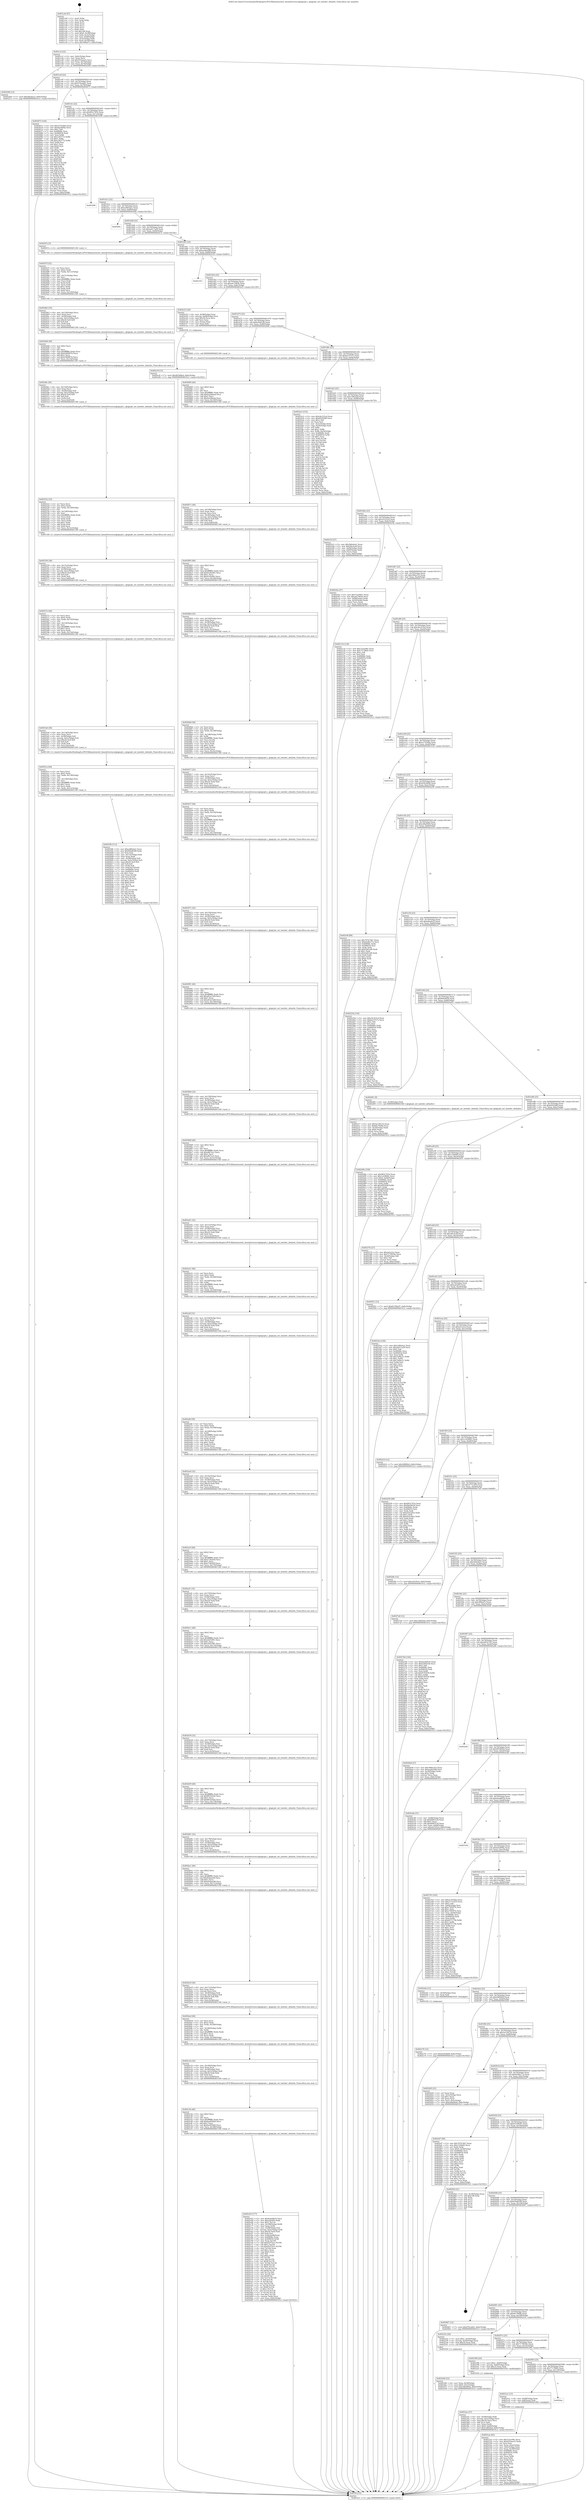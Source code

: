 digraph "0x401ca0" {
  label = "0x401ca0 (/mnt/c/Users/mathe/Desktop/tcc/POCII/binaries/extr_linuxdriversscsiqlogicpti.c_qlogicpti_set_hostdev_defaults_Final-ollvm.out::main(0))"
  labelloc = "t"
  node[shape=record]

  Entry [label="",width=0.3,height=0.3,shape=circle,fillcolor=black,style=filled]
  "0x401ccf" [label="{
     0x401ccf [23]\l
     | [instrs]\l
     &nbsp;&nbsp;0x401ccf \<+3\>: mov -0x6c(%rbp),%eax\l
     &nbsp;&nbsp;0x401cd2 \<+2\>: mov %eax,%ecx\l
     &nbsp;&nbsp;0x401cd4 \<+6\>: sub $0x931beee5,%ecx\l
     &nbsp;&nbsp;0x401cda \<+3\>: mov %eax,-0x70(%rbp)\l
     &nbsp;&nbsp;0x401cdd \<+3\>: mov %ecx,-0x74(%rbp)\l
     &nbsp;&nbsp;0x401ce0 \<+6\>: je 000000000040220b \<main+0x56b\>\l
  }"]
  "0x40220b" [label="{
     0x40220b [12]\l
     | [instrs]\l
     &nbsp;&nbsp;0x40220b \<+7\>: movl $0xefbada23,-0x6c(%rbp)\l
     &nbsp;&nbsp;0x402212 \<+5\>: jmp 00000000004035c2 \<main+0x1922\>\l
  }"]
  "0x401ce6" [label="{
     0x401ce6 [22]\l
     | [instrs]\l
     &nbsp;&nbsp;0x401ce6 \<+5\>: jmp 0000000000401ceb \<main+0x4b\>\l
     &nbsp;&nbsp;0x401ceb \<+3\>: mov -0x70(%rbp),%eax\l
     &nbsp;&nbsp;0x401cee \<+5\>: sub $0x976ce6d1,%eax\l
     &nbsp;&nbsp;0x401cf3 \<+3\>: mov %eax,-0x78(%rbp)\l
     &nbsp;&nbsp;0x401cf6 \<+6\>: je 0000000000402673 \<main+0x9d3\>\l
  }"]
  Exit [label="",width=0.3,height=0.3,shape=circle,fillcolor=black,style=filled,peripheries=2]
  "0x402673" [label="{
     0x402673 [144]\l
     | [instrs]\l
     &nbsp;&nbsp;0x402673 \<+5\>: mov $0xce703dba,%eax\l
     &nbsp;&nbsp;0x402678 \<+5\>: mov $0x4dcf494a,%ecx\l
     &nbsp;&nbsp;0x40267d \<+2\>: mov $0x1,%dl\l
     &nbsp;&nbsp;0x40267f \<+7\>: mov 0x40606c,%esi\l
     &nbsp;&nbsp;0x402686 \<+7\>: mov 0x406054,%edi\l
     &nbsp;&nbsp;0x40268d \<+3\>: mov %esi,%r8d\l
     &nbsp;&nbsp;0x402690 \<+7\>: sub $0x1263772,%r8d\l
     &nbsp;&nbsp;0x402697 \<+4\>: sub $0x1,%r8d\l
     &nbsp;&nbsp;0x40269b \<+7\>: add $0x1263772,%r8d\l
     &nbsp;&nbsp;0x4026a2 \<+4\>: imul %r8d,%esi\l
     &nbsp;&nbsp;0x4026a6 \<+3\>: and $0x1,%esi\l
     &nbsp;&nbsp;0x4026a9 \<+3\>: cmp $0x0,%esi\l
     &nbsp;&nbsp;0x4026ac \<+4\>: sete %r9b\l
     &nbsp;&nbsp;0x4026b0 \<+3\>: cmp $0xa,%edi\l
     &nbsp;&nbsp;0x4026b3 \<+4\>: setl %r10b\l
     &nbsp;&nbsp;0x4026b7 \<+3\>: mov %r9b,%r11b\l
     &nbsp;&nbsp;0x4026ba \<+4\>: xor $0xff,%r11b\l
     &nbsp;&nbsp;0x4026be \<+3\>: mov %r10b,%bl\l
     &nbsp;&nbsp;0x4026c1 \<+3\>: xor $0xff,%bl\l
     &nbsp;&nbsp;0x4026c4 \<+3\>: xor $0x0,%dl\l
     &nbsp;&nbsp;0x4026c7 \<+3\>: mov %r11b,%r14b\l
     &nbsp;&nbsp;0x4026ca \<+4\>: and $0x0,%r14b\l
     &nbsp;&nbsp;0x4026ce \<+3\>: and %dl,%r9b\l
     &nbsp;&nbsp;0x4026d1 \<+3\>: mov %bl,%r15b\l
     &nbsp;&nbsp;0x4026d4 \<+4\>: and $0x0,%r15b\l
     &nbsp;&nbsp;0x4026d8 \<+3\>: and %dl,%r10b\l
     &nbsp;&nbsp;0x4026db \<+3\>: or %r9b,%r14b\l
     &nbsp;&nbsp;0x4026de \<+3\>: or %r10b,%r15b\l
     &nbsp;&nbsp;0x4026e1 \<+3\>: xor %r15b,%r14b\l
     &nbsp;&nbsp;0x4026e4 \<+3\>: or %bl,%r11b\l
     &nbsp;&nbsp;0x4026e7 \<+4\>: xor $0xff,%r11b\l
     &nbsp;&nbsp;0x4026eb \<+3\>: or $0x0,%dl\l
     &nbsp;&nbsp;0x4026ee \<+3\>: and %dl,%r11b\l
     &nbsp;&nbsp;0x4026f1 \<+3\>: or %r11b,%r14b\l
     &nbsp;&nbsp;0x4026f4 \<+4\>: test $0x1,%r14b\l
     &nbsp;&nbsp;0x4026f8 \<+3\>: cmovne %ecx,%eax\l
     &nbsp;&nbsp;0x4026fb \<+3\>: mov %eax,-0x6c(%rbp)\l
     &nbsp;&nbsp;0x4026fe \<+5\>: jmp 00000000004035c2 \<main+0x1922\>\l
  }"]
  "0x401cfc" [label="{
     0x401cfc [22]\l
     | [instrs]\l
     &nbsp;&nbsp;0x401cfc \<+5\>: jmp 0000000000401d01 \<main+0x61\>\l
     &nbsp;&nbsp;0x401d01 \<+3\>: mov -0x70(%rbp),%eax\l
     &nbsp;&nbsp;0x401d04 \<+5\>: sub $0x983c761b,%eax\l
     &nbsp;&nbsp;0x401d09 \<+3\>: mov %eax,-0x7c(%rbp)\l
     &nbsp;&nbsp;0x401d0c \<+6\>: je 0000000000403598 \<main+0x18f8\>\l
  }"]
  "0x402e76" [label="{
     0x402e76 [12]\l
     | [instrs]\l
     &nbsp;&nbsp;0x402e76 \<+7\>: movl $0xd29cdb68,-0x6c(%rbp)\l
     &nbsp;&nbsp;0x402e7d \<+5\>: jmp 00000000004035c2 \<main+0x1922\>\l
  }"]
  "0x403598" [label="{
     0x403598\l
  }", style=dashed]
  "0x401d12" [label="{
     0x401d12 [22]\l
     | [instrs]\l
     &nbsp;&nbsp;0x401d12 \<+5\>: jmp 0000000000401d17 \<main+0x77\>\l
     &nbsp;&nbsp;0x401d17 \<+3\>: mov -0x70(%rbp),%eax\l
     &nbsp;&nbsp;0x401d1a \<+5\>: sub $0xa280cba1,%eax\l
     &nbsp;&nbsp;0x401d1f \<+3\>: mov %eax,-0x80(%rbp)\l
     &nbsp;&nbsp;0x401d22 \<+6\>: je 0000000000402f9a \<main+0x12fa\>\l
  }"]
  "0x402e3f" [label="{
     0x402e3f [12]\l
     | [instrs]\l
     &nbsp;&nbsp;0x402e3f \<+7\>: movl $0x46546fed,-0x6c(%rbp)\l
     &nbsp;&nbsp;0x402e46 \<+5\>: jmp 00000000004035c2 \<main+0x1922\>\l
  }"]
  "0x402f9a" [label="{
     0x402f9a\l
  }", style=dashed]
  "0x401d28" [label="{
     0x401d28 [25]\l
     | [instrs]\l
     &nbsp;&nbsp;0x401d28 \<+5\>: jmp 0000000000401d2d \<main+0x8d\>\l
     &nbsp;&nbsp;0x401d2d \<+3\>: mov -0x70(%rbp),%eax\l
     &nbsp;&nbsp;0x401d30 \<+5\>: sub $0xaa017a28,%eax\l
     &nbsp;&nbsp;0x401d35 \<+6\>: mov %eax,-0x84(%rbp)\l
     &nbsp;&nbsp;0x401d3b \<+6\>: je 000000000040247a \<main+0x7da\>\l
  }"]
  "0x402d9a" [label="{
     0x402d9a [100]\l
     | [instrs]\l
     &nbsp;&nbsp;0x402d9a \<+5\>: mov $0x983c761b,%eax\l
     &nbsp;&nbsp;0x402d9f \<+5\>: mov $0x1cd3889c,%ecx\l
     &nbsp;&nbsp;0x402da4 \<+7\>: movl $0x0,-0x68(%rbp)\l
     &nbsp;&nbsp;0x402dab \<+7\>: mov 0x40606c,%edx\l
     &nbsp;&nbsp;0x402db2 \<+7\>: mov 0x406054,%esi\l
     &nbsp;&nbsp;0x402db9 \<+3\>: mov %edx,%r8d\l
     &nbsp;&nbsp;0x402dbc \<+7\>: add $0xa9f5504f,%r8d\l
     &nbsp;&nbsp;0x402dc3 \<+4\>: sub $0x1,%r8d\l
     &nbsp;&nbsp;0x402dc7 \<+7\>: sub $0xa9f5504f,%r8d\l
     &nbsp;&nbsp;0x402dce \<+4\>: imul %r8d,%edx\l
     &nbsp;&nbsp;0x402dd2 \<+3\>: and $0x1,%edx\l
     &nbsp;&nbsp;0x402dd5 \<+3\>: cmp $0x0,%edx\l
     &nbsp;&nbsp;0x402dd8 \<+4\>: sete %r9b\l
     &nbsp;&nbsp;0x402ddc \<+3\>: cmp $0xa,%esi\l
     &nbsp;&nbsp;0x402ddf \<+4\>: setl %r10b\l
     &nbsp;&nbsp;0x402de3 \<+3\>: mov %r9b,%r11b\l
     &nbsp;&nbsp;0x402de6 \<+3\>: and %r10b,%r11b\l
     &nbsp;&nbsp;0x402de9 \<+3\>: xor %r10b,%r9b\l
     &nbsp;&nbsp;0x402dec \<+3\>: or %r9b,%r11b\l
     &nbsp;&nbsp;0x402def \<+4\>: test $0x1,%r11b\l
     &nbsp;&nbsp;0x402df3 \<+3\>: cmovne %ecx,%eax\l
     &nbsp;&nbsp;0x402df6 \<+3\>: mov %eax,-0x6c(%rbp)\l
     &nbsp;&nbsp;0x402df9 \<+5\>: jmp 00000000004035c2 \<main+0x1922\>\l
  }"]
  "0x40247a" [label="{
     0x40247a [5]\l
     | [instrs]\l
     &nbsp;&nbsp;0x40247a \<+5\>: call 0000000000401160 \<next_i\>\l
     | [calls]\l
     &nbsp;&nbsp;0x401160 \{1\} (/mnt/c/Users/mathe/Desktop/tcc/POCII/binaries/extr_linuxdriversscsiqlogicpti.c_qlogicpti_set_hostdev_defaults_Final-ollvm.out::next_i)\l
  }"]
  "0x401d41" [label="{
     0x401d41 [25]\l
     | [instrs]\l
     &nbsp;&nbsp;0x401d41 \<+5\>: jmp 0000000000401d46 \<main+0xa6\>\l
     &nbsp;&nbsp;0x401d46 \<+3\>: mov -0x70(%rbp),%eax\l
     &nbsp;&nbsp;0x401d49 \<+5\>: sub $0xaaa6a298,%eax\l
     &nbsp;&nbsp;0x401d4e \<+6\>: mov %eax,-0x88(%rbp)\l
     &nbsp;&nbsp;0x401d54 \<+6\>: je 0000000000402103 \<main+0x463\>\l
  }"]
  "0x402c63" [label="{
     0x402c63 [177]\l
     | [instrs]\l
     &nbsp;&nbsp;0x402c63 \<+5\>: mov $0x4aedd016,%ecx\l
     &nbsp;&nbsp;0x402c68 \<+5\>: mov $0xaafcb95,%edx\l
     &nbsp;&nbsp;0x402c6d \<+3\>: mov $0x1,%r11b\l
     &nbsp;&nbsp;0x402c70 \<+7\>: mov -0x188(%rbp),%r9d\l
     &nbsp;&nbsp;0x402c77 \<+4\>: imul %eax,%r9d\l
     &nbsp;&nbsp;0x402c7b \<+4\>: mov -0x58(%rbp),%rsi\l
     &nbsp;&nbsp;0x402c7f \<+4\>: movslq -0x5c(%rbp),%rdi\l
     &nbsp;&nbsp;0x402c83 \<+4\>: imul $0x50,%rdi,%rdi\l
     &nbsp;&nbsp;0x402c87 \<+3\>: add %rdi,%rsi\l
     &nbsp;&nbsp;0x402c8a \<+4\>: mov %r9d,0x48(%rsi)\l
     &nbsp;&nbsp;0x402c8e \<+7\>: mov 0x40606c,%eax\l
     &nbsp;&nbsp;0x402c95 \<+8\>: mov 0x406054,%r9d\l
     &nbsp;&nbsp;0x402c9d \<+3\>: mov %eax,%r10d\l
     &nbsp;&nbsp;0x402ca0 \<+7\>: add $0xd107b1e,%r10d\l
     &nbsp;&nbsp;0x402ca7 \<+4\>: sub $0x1,%r10d\l
     &nbsp;&nbsp;0x402cab \<+7\>: sub $0xd107b1e,%r10d\l
     &nbsp;&nbsp;0x402cb2 \<+4\>: imul %r10d,%eax\l
     &nbsp;&nbsp;0x402cb6 \<+3\>: and $0x1,%eax\l
     &nbsp;&nbsp;0x402cb9 \<+3\>: cmp $0x0,%eax\l
     &nbsp;&nbsp;0x402cbc \<+3\>: sete %bl\l
     &nbsp;&nbsp;0x402cbf \<+4\>: cmp $0xa,%r9d\l
     &nbsp;&nbsp;0x402cc3 \<+4\>: setl %r14b\l
     &nbsp;&nbsp;0x402cc7 \<+3\>: mov %bl,%r15b\l
     &nbsp;&nbsp;0x402cca \<+4\>: xor $0xff,%r15b\l
     &nbsp;&nbsp;0x402cce \<+3\>: mov %r14b,%r12b\l
     &nbsp;&nbsp;0x402cd1 \<+4\>: xor $0xff,%r12b\l
     &nbsp;&nbsp;0x402cd5 \<+4\>: xor $0x1,%r11b\l
     &nbsp;&nbsp;0x402cd9 \<+3\>: mov %r15b,%r13b\l
     &nbsp;&nbsp;0x402cdc \<+4\>: and $0xff,%r13b\l
     &nbsp;&nbsp;0x402ce0 \<+3\>: and %r11b,%bl\l
     &nbsp;&nbsp;0x402ce3 \<+3\>: mov %r12b,%al\l
     &nbsp;&nbsp;0x402ce6 \<+2\>: and $0xff,%al\l
     &nbsp;&nbsp;0x402ce8 \<+3\>: and %r11b,%r14b\l
     &nbsp;&nbsp;0x402ceb \<+3\>: or %bl,%r13b\l
     &nbsp;&nbsp;0x402cee \<+3\>: or %r14b,%al\l
     &nbsp;&nbsp;0x402cf1 \<+3\>: xor %al,%r13b\l
     &nbsp;&nbsp;0x402cf4 \<+3\>: or %r12b,%r15b\l
     &nbsp;&nbsp;0x402cf7 \<+4\>: xor $0xff,%r15b\l
     &nbsp;&nbsp;0x402cfb \<+4\>: or $0x1,%r11b\l
     &nbsp;&nbsp;0x402cff \<+3\>: and %r11b,%r15b\l
     &nbsp;&nbsp;0x402d02 \<+3\>: or %r15b,%r13b\l
     &nbsp;&nbsp;0x402d05 \<+4\>: test $0x1,%r13b\l
     &nbsp;&nbsp;0x402d09 \<+3\>: cmovne %edx,%ecx\l
     &nbsp;&nbsp;0x402d0c \<+3\>: mov %ecx,-0x6c(%rbp)\l
     &nbsp;&nbsp;0x402d0f \<+5\>: jmp 00000000004035c2 \<main+0x1922\>\l
  }"]
  "0x402103" [label="{
     0x402103\l
  }", style=dashed]
  "0x401d5a" [label="{
     0x401d5a [25]\l
     | [instrs]\l
     &nbsp;&nbsp;0x401d5a \<+5\>: jmp 0000000000401d5f \<main+0xbf\>\l
     &nbsp;&nbsp;0x401d5f \<+3\>: mov -0x70(%rbp),%eax\l
     &nbsp;&nbsp;0x401d62 \<+5\>: sub $0xaee70b56,%eax\l
     &nbsp;&nbsp;0x401d67 \<+6\>: mov %eax,-0x8c(%rbp)\l
     &nbsp;&nbsp;0x401d6d \<+6\>: je 0000000000402e25 \<main+0x1185\>\l
  }"]
  "0x402c3b" [label="{
     0x402c3b [40]\l
     | [instrs]\l
     &nbsp;&nbsp;0x402c3b \<+5\>: mov $0x2,%ecx\l
     &nbsp;&nbsp;0x402c40 \<+1\>: cltd\l
     &nbsp;&nbsp;0x402c41 \<+2\>: idiv %ecx\l
     &nbsp;&nbsp;0x402c43 \<+6\>: imul $0xfffffffe,%edx,%ecx\l
     &nbsp;&nbsp;0x402c49 \<+6\>: add $0xbee850b9,%ecx\l
     &nbsp;&nbsp;0x402c4f \<+3\>: add $0x1,%ecx\l
     &nbsp;&nbsp;0x402c52 \<+6\>: sub $0xbee850b9,%ecx\l
     &nbsp;&nbsp;0x402c58 \<+6\>: mov %ecx,-0x188(%rbp)\l
     &nbsp;&nbsp;0x402c5e \<+5\>: call 0000000000401160 \<next_i\>\l
     | [calls]\l
     &nbsp;&nbsp;0x401160 \{1\} (/mnt/c/Users/mathe/Desktop/tcc/POCII/binaries/extr_linuxdriversscsiqlogicpti.c_qlogicpti_set_hostdev_defaults_Final-ollvm.out::next_i)\l
  }"]
  "0x402e25" [label="{
     0x402e25 [26]\l
     | [instrs]\l
     &nbsp;&nbsp;0x402e25 \<+4\>: mov -0x58(%rbp),%rax\l
     &nbsp;&nbsp;0x402e29 \<+4\>: movslq -0x68(%rbp),%rcx\l
     &nbsp;&nbsp;0x402e2d \<+4\>: imul $0x50,%rcx,%rcx\l
     &nbsp;&nbsp;0x402e31 \<+3\>: add %rcx,%rax\l
     &nbsp;&nbsp;0x402e34 \<+3\>: mov (%rax),%rax\l
     &nbsp;&nbsp;0x402e37 \<+3\>: mov %rax,%rdi\l
     &nbsp;&nbsp;0x402e3a \<+5\>: call 0000000000401030 \<free@plt\>\l
     | [calls]\l
     &nbsp;&nbsp;0x401030 \{1\} (unknown)\l
  }"]
  "0x401d73" [label="{
     0x401d73 [25]\l
     | [instrs]\l
     &nbsp;&nbsp;0x401d73 \<+5\>: jmp 0000000000401d78 \<main+0xd8\>\l
     &nbsp;&nbsp;0x401d78 \<+3\>: mov -0x70(%rbp),%eax\l
     &nbsp;&nbsp;0x401d7b \<+5\>: sub $0xb30d3cfb,%eax\l
     &nbsp;&nbsp;0x401d80 \<+6\>: mov %eax,-0x90(%rbp)\l
     &nbsp;&nbsp;0x401d86 \<+6\>: je 0000000000402844 \<main+0xba4\>\l
  }"]
  "0x402c1b" [label="{
     0x402c1b [32]\l
     | [instrs]\l
     &nbsp;&nbsp;0x402c1b \<+6\>: mov -0x184(%rbp),%ecx\l
     &nbsp;&nbsp;0x402c21 \<+3\>: imul %eax,%ecx\l
     &nbsp;&nbsp;0x402c24 \<+4\>: mov -0x58(%rbp),%rsi\l
     &nbsp;&nbsp;0x402c28 \<+4\>: movslq -0x5c(%rbp),%rdi\l
     &nbsp;&nbsp;0x402c2c \<+4\>: imul $0x50,%rdi,%rdi\l
     &nbsp;&nbsp;0x402c30 \<+3\>: add %rdi,%rsi\l
     &nbsp;&nbsp;0x402c33 \<+3\>: mov %ecx,0x40(%rsi)\l
     &nbsp;&nbsp;0x402c36 \<+5\>: call 0000000000401160 \<next_i\>\l
     | [calls]\l
     &nbsp;&nbsp;0x401160 \{1\} (/mnt/c/Users/mathe/Desktop/tcc/POCII/binaries/extr_linuxdriversscsiqlogicpti.c_qlogicpti_set_hostdev_defaults_Final-ollvm.out::next_i)\l
  }"]
  "0x402844" [label="{
     0x402844 [5]\l
     | [instrs]\l
     &nbsp;&nbsp;0x402844 \<+5\>: call 0000000000401160 \<next_i\>\l
     | [calls]\l
     &nbsp;&nbsp;0x401160 \{1\} (/mnt/c/Users/mathe/Desktop/tcc/POCII/binaries/extr_linuxdriversscsiqlogicpti.c_qlogicpti_set_hostdev_defaults_Final-ollvm.out::next_i)\l
  }"]
  "0x401d8c" [label="{
     0x401d8c [25]\l
     | [instrs]\l
     &nbsp;&nbsp;0x401d8c \<+5\>: jmp 0000000000401d91 \<main+0xf1\>\l
     &nbsp;&nbsp;0x401d91 \<+3\>: mov -0x70(%rbp),%eax\l
     &nbsp;&nbsp;0x401d94 \<+5\>: sub $0xbec57e7c,%eax\l
     &nbsp;&nbsp;0x401d99 \<+6\>: mov %eax,-0x94(%rbp)\l
     &nbsp;&nbsp;0x401d9f \<+6\>: je 00000000004022e3 \<main+0x643\>\l
  }"]
  "0x402bed" [label="{
     0x402bed [46]\l
     | [instrs]\l
     &nbsp;&nbsp;0x402bed \<+2\>: xor %ecx,%ecx\l
     &nbsp;&nbsp;0x402bef \<+5\>: mov $0x2,%edx\l
     &nbsp;&nbsp;0x402bf4 \<+6\>: mov %edx,-0x180(%rbp)\l
     &nbsp;&nbsp;0x402bfa \<+1\>: cltd\l
     &nbsp;&nbsp;0x402bfb \<+7\>: mov -0x180(%rbp),%r9d\l
     &nbsp;&nbsp;0x402c02 \<+3\>: idiv %r9d\l
     &nbsp;&nbsp;0x402c05 \<+6\>: imul $0xfffffffe,%edx,%edx\l
     &nbsp;&nbsp;0x402c0b \<+3\>: sub $0x1,%ecx\l
     &nbsp;&nbsp;0x402c0e \<+2\>: sub %ecx,%edx\l
     &nbsp;&nbsp;0x402c10 \<+6\>: mov %edx,-0x184(%rbp)\l
     &nbsp;&nbsp;0x402c16 \<+5\>: call 0000000000401160 \<next_i\>\l
     | [calls]\l
     &nbsp;&nbsp;0x401160 \{1\} (/mnt/c/Users/mathe/Desktop/tcc/POCII/binaries/extr_linuxdriversscsiqlogicpti.c_qlogicpti_set_hostdev_defaults_Final-ollvm.out::next_i)\l
  }"]
  "0x4022e3" [label="{
     0x4022e3 [152]\l
     | [instrs]\l
     &nbsp;&nbsp;0x4022e3 \<+5\>: mov $0xc6e323cd,%eax\l
     &nbsp;&nbsp;0x4022e8 \<+5\>: mov $0xfd5024f8,%ecx\l
     &nbsp;&nbsp;0x4022ed \<+2\>: mov $0x1,%dl\l
     &nbsp;&nbsp;0x4022ef \<+2\>: xor %esi,%esi\l
     &nbsp;&nbsp;0x4022f1 \<+3\>: mov -0x5c(%rbp),%edi\l
     &nbsp;&nbsp;0x4022f4 \<+3\>: cmp -0x50(%rbp),%edi\l
     &nbsp;&nbsp;0x4022f7 \<+4\>: setl %r8b\l
     &nbsp;&nbsp;0x4022fb \<+4\>: and $0x1,%r8b\l
     &nbsp;&nbsp;0x4022ff \<+4\>: mov %r8b,-0x29(%rbp)\l
     &nbsp;&nbsp;0x402303 \<+7\>: mov 0x40606c,%edi\l
     &nbsp;&nbsp;0x40230a \<+8\>: mov 0x406054,%r9d\l
     &nbsp;&nbsp;0x402312 \<+3\>: sub $0x1,%esi\l
     &nbsp;&nbsp;0x402315 \<+3\>: mov %edi,%r10d\l
     &nbsp;&nbsp;0x402318 \<+3\>: add %esi,%r10d\l
     &nbsp;&nbsp;0x40231b \<+4\>: imul %r10d,%edi\l
     &nbsp;&nbsp;0x40231f \<+3\>: and $0x1,%edi\l
     &nbsp;&nbsp;0x402322 \<+3\>: cmp $0x0,%edi\l
     &nbsp;&nbsp;0x402325 \<+4\>: sete %r8b\l
     &nbsp;&nbsp;0x402329 \<+4\>: cmp $0xa,%r9d\l
     &nbsp;&nbsp;0x40232d \<+4\>: setl %r11b\l
     &nbsp;&nbsp;0x402331 \<+3\>: mov %r8b,%bl\l
     &nbsp;&nbsp;0x402334 \<+3\>: xor $0xff,%bl\l
     &nbsp;&nbsp;0x402337 \<+3\>: mov %r11b,%r14b\l
     &nbsp;&nbsp;0x40233a \<+4\>: xor $0xff,%r14b\l
     &nbsp;&nbsp;0x40233e \<+3\>: xor $0x0,%dl\l
     &nbsp;&nbsp;0x402341 \<+3\>: mov %bl,%r15b\l
     &nbsp;&nbsp;0x402344 \<+4\>: and $0x0,%r15b\l
     &nbsp;&nbsp;0x402348 \<+3\>: and %dl,%r8b\l
     &nbsp;&nbsp;0x40234b \<+3\>: mov %r14b,%r12b\l
     &nbsp;&nbsp;0x40234e \<+4\>: and $0x0,%r12b\l
     &nbsp;&nbsp;0x402352 \<+3\>: and %dl,%r11b\l
     &nbsp;&nbsp;0x402355 \<+3\>: or %r8b,%r15b\l
     &nbsp;&nbsp;0x402358 \<+3\>: or %r11b,%r12b\l
     &nbsp;&nbsp;0x40235b \<+3\>: xor %r12b,%r15b\l
     &nbsp;&nbsp;0x40235e \<+3\>: or %r14b,%bl\l
     &nbsp;&nbsp;0x402361 \<+3\>: xor $0xff,%bl\l
     &nbsp;&nbsp;0x402364 \<+3\>: or $0x0,%dl\l
     &nbsp;&nbsp;0x402367 \<+2\>: and %dl,%bl\l
     &nbsp;&nbsp;0x402369 \<+3\>: or %bl,%r15b\l
     &nbsp;&nbsp;0x40236c \<+4\>: test $0x1,%r15b\l
     &nbsp;&nbsp;0x402370 \<+3\>: cmovne %ecx,%eax\l
     &nbsp;&nbsp;0x402373 \<+3\>: mov %eax,-0x6c(%rbp)\l
     &nbsp;&nbsp;0x402376 \<+5\>: jmp 00000000004035c2 \<main+0x1922\>\l
  }"]
  "0x401da5" [label="{
     0x401da5 [25]\l
     | [instrs]\l
     &nbsp;&nbsp;0x401da5 \<+5\>: jmp 0000000000401daa \<main+0x10a\>\l
     &nbsp;&nbsp;0x401daa \<+3\>: mov -0x70(%rbp),%eax\l
     &nbsp;&nbsp;0x401dad \<+5\>: sub $0xc2862baf,%eax\l
     &nbsp;&nbsp;0x401db2 \<+6\>: mov %eax,-0x98(%rbp)\l
     &nbsp;&nbsp;0x401db8 \<+6\>: je 00000000004023cf \<main+0x72f\>\l
  }"]
  "0x402bc9" [label="{
     0x402bc9 [36]\l
     | [instrs]\l
     &nbsp;&nbsp;0x402bc9 \<+6\>: mov -0x17c(%rbp),%ecx\l
     &nbsp;&nbsp;0x402bcf \<+3\>: imul %eax,%ecx\l
     &nbsp;&nbsp;0x402bd2 \<+3\>: movslq %ecx,%rsi\l
     &nbsp;&nbsp;0x402bd5 \<+4\>: mov -0x58(%rbp),%rdi\l
     &nbsp;&nbsp;0x402bd9 \<+4\>: movslq -0x5c(%rbp),%r8\l
     &nbsp;&nbsp;0x402bdd \<+4\>: imul $0x50,%r8,%r8\l
     &nbsp;&nbsp;0x402be1 \<+3\>: add %r8,%rdi\l
     &nbsp;&nbsp;0x402be4 \<+4\>: mov %rsi,0x38(%rdi)\l
     &nbsp;&nbsp;0x402be8 \<+5\>: call 0000000000401160 \<next_i\>\l
     | [calls]\l
     &nbsp;&nbsp;0x401160 \{1\} (/mnt/c/Users/mathe/Desktop/tcc/POCII/binaries/extr_linuxdriversscsiqlogicpti.c_qlogicpti_set_hostdev_defaults_Final-ollvm.out::next_i)\l
  }"]
  "0x4023cf" [label="{
     0x4023cf [27]\l
     | [instrs]\l
     &nbsp;&nbsp;0x4023cf \<+5\>: mov $0x2b6e4ee1,%eax\l
     &nbsp;&nbsp;0x4023d4 \<+5\>: mov $0x28e3e28,%ecx\l
     &nbsp;&nbsp;0x4023d9 \<+3\>: mov -0x64(%rbp),%edx\l
     &nbsp;&nbsp;0x4023dc \<+3\>: cmp -0x60(%rbp),%edx\l
     &nbsp;&nbsp;0x4023df \<+3\>: cmovl %ecx,%eax\l
     &nbsp;&nbsp;0x4023e2 \<+3\>: mov %eax,-0x6c(%rbp)\l
     &nbsp;&nbsp;0x4023e5 \<+5\>: jmp 00000000004035c2 \<main+0x1922\>\l
  }"]
  "0x401dbe" [label="{
     0x401dbe [25]\l
     | [instrs]\l
     &nbsp;&nbsp;0x401dbe \<+5\>: jmp 0000000000401dc3 \<main+0x123\>\l
     &nbsp;&nbsp;0x401dc3 \<+3\>: mov -0x70(%rbp),%eax\l
     &nbsp;&nbsp;0x401dc6 \<+5\>: sub $0xc431f5c4,%eax\l
     &nbsp;&nbsp;0x401dcb \<+6\>: mov %eax,-0x9c(%rbp)\l
     &nbsp;&nbsp;0x401dd1 \<+6\>: je 0000000000402e0a \<main+0x116a\>\l
  }"]
  "0x402ba1" [label="{
     0x402ba1 [40]\l
     | [instrs]\l
     &nbsp;&nbsp;0x402ba1 \<+5\>: mov $0x2,%ecx\l
     &nbsp;&nbsp;0x402ba6 \<+1\>: cltd\l
     &nbsp;&nbsp;0x402ba7 \<+2\>: idiv %ecx\l
     &nbsp;&nbsp;0x402ba9 \<+6\>: imul $0xfffffffe,%edx,%ecx\l
     &nbsp;&nbsp;0x402baf \<+6\>: sub $0xd5daee90,%ecx\l
     &nbsp;&nbsp;0x402bb5 \<+3\>: add $0x1,%ecx\l
     &nbsp;&nbsp;0x402bb8 \<+6\>: add $0xd5daee90,%ecx\l
     &nbsp;&nbsp;0x402bbe \<+6\>: mov %ecx,-0x17c(%rbp)\l
     &nbsp;&nbsp;0x402bc4 \<+5\>: call 0000000000401160 \<next_i\>\l
     | [calls]\l
     &nbsp;&nbsp;0x401160 \{1\} (/mnt/c/Users/mathe/Desktop/tcc/POCII/binaries/extr_linuxdriversscsiqlogicpti.c_qlogicpti_set_hostdev_defaults_Final-ollvm.out::next_i)\l
  }"]
  "0x402e0a" [label="{
     0x402e0a [27]\l
     | [instrs]\l
     &nbsp;&nbsp;0x402e0a \<+5\>: mov $0x51bc96e7,%eax\l
     &nbsp;&nbsp;0x402e0f \<+5\>: mov $0xaee70b56,%ecx\l
     &nbsp;&nbsp;0x402e14 \<+3\>: mov -0x68(%rbp),%edx\l
     &nbsp;&nbsp;0x402e17 \<+3\>: cmp -0x50(%rbp),%edx\l
     &nbsp;&nbsp;0x402e1a \<+3\>: cmovl %ecx,%eax\l
     &nbsp;&nbsp;0x402e1d \<+3\>: mov %eax,-0x6c(%rbp)\l
     &nbsp;&nbsp;0x402e20 \<+5\>: jmp 00000000004035c2 \<main+0x1922\>\l
  }"]
  "0x401dd7" [label="{
     0x401dd7 [25]\l
     | [instrs]\l
     &nbsp;&nbsp;0x401dd7 \<+5\>: jmp 0000000000401ddc \<main+0x13c\>\l
     &nbsp;&nbsp;0x401ddc \<+3\>: mov -0x70(%rbp),%eax\l
     &nbsp;&nbsp;0x401ddf \<+5\>: sub $0xc66ba353,%eax\l
     &nbsp;&nbsp;0x401de4 \<+6\>: mov %eax,-0xa0(%rbp)\l
     &nbsp;&nbsp;0x401dea \<+6\>: je 000000000040211b \<main+0x47b\>\l
  }"]
  "0x402b81" [label="{
     0x402b81 [32]\l
     | [instrs]\l
     &nbsp;&nbsp;0x402b81 \<+6\>: mov -0x178(%rbp),%ecx\l
     &nbsp;&nbsp;0x402b87 \<+3\>: imul %eax,%ecx\l
     &nbsp;&nbsp;0x402b8a \<+4\>: mov -0x58(%rbp),%rsi\l
     &nbsp;&nbsp;0x402b8e \<+4\>: movslq -0x5c(%rbp),%rdi\l
     &nbsp;&nbsp;0x402b92 \<+4\>: imul $0x50,%rdi,%rdi\l
     &nbsp;&nbsp;0x402b96 \<+3\>: add %rdi,%rsi\l
     &nbsp;&nbsp;0x402b99 \<+3\>: mov %ecx,0x34(%rsi)\l
     &nbsp;&nbsp;0x402b9c \<+5\>: call 0000000000401160 \<next_i\>\l
     | [calls]\l
     &nbsp;&nbsp;0x401160 \{1\} (/mnt/c/Users/mathe/Desktop/tcc/POCII/binaries/extr_linuxdriversscsiqlogicpti.c_qlogicpti_set_hostdev_defaults_Final-ollvm.out::next_i)\l
  }"]
  "0x40211b" [label="{
     0x40211b [134]\l
     | [instrs]\l
     &nbsp;&nbsp;0x40211b \<+5\>: mov $0x7e2ce94c,%eax\l
     &nbsp;&nbsp;0x402120 \<+5\>: mov $0x77c7f8d2,%ecx\l
     &nbsp;&nbsp;0x402125 \<+2\>: mov $0x1,%dl\l
     &nbsp;&nbsp;0x402127 \<+2\>: xor %esi,%esi\l
     &nbsp;&nbsp;0x402129 \<+7\>: mov 0x40606c,%edi\l
     &nbsp;&nbsp;0x402130 \<+8\>: mov 0x406054,%r8d\l
     &nbsp;&nbsp;0x402138 \<+3\>: sub $0x1,%esi\l
     &nbsp;&nbsp;0x40213b \<+3\>: mov %edi,%r9d\l
     &nbsp;&nbsp;0x40213e \<+3\>: add %esi,%r9d\l
     &nbsp;&nbsp;0x402141 \<+4\>: imul %r9d,%edi\l
     &nbsp;&nbsp;0x402145 \<+3\>: and $0x1,%edi\l
     &nbsp;&nbsp;0x402148 \<+3\>: cmp $0x0,%edi\l
     &nbsp;&nbsp;0x40214b \<+4\>: sete %r10b\l
     &nbsp;&nbsp;0x40214f \<+4\>: cmp $0xa,%r8d\l
     &nbsp;&nbsp;0x402153 \<+4\>: setl %r11b\l
     &nbsp;&nbsp;0x402157 \<+3\>: mov %r10b,%bl\l
     &nbsp;&nbsp;0x40215a \<+3\>: xor $0xff,%bl\l
     &nbsp;&nbsp;0x40215d \<+3\>: mov %r11b,%r14b\l
     &nbsp;&nbsp;0x402160 \<+4\>: xor $0xff,%r14b\l
     &nbsp;&nbsp;0x402164 \<+3\>: xor $0x0,%dl\l
     &nbsp;&nbsp;0x402167 \<+3\>: mov %bl,%r15b\l
     &nbsp;&nbsp;0x40216a \<+4\>: and $0x0,%r15b\l
     &nbsp;&nbsp;0x40216e \<+3\>: and %dl,%r10b\l
     &nbsp;&nbsp;0x402171 \<+3\>: mov %r14b,%r12b\l
     &nbsp;&nbsp;0x402174 \<+4\>: and $0x0,%r12b\l
     &nbsp;&nbsp;0x402178 \<+3\>: and %dl,%r11b\l
     &nbsp;&nbsp;0x40217b \<+3\>: or %r10b,%r15b\l
     &nbsp;&nbsp;0x40217e \<+3\>: or %r11b,%r12b\l
     &nbsp;&nbsp;0x402181 \<+3\>: xor %r12b,%r15b\l
     &nbsp;&nbsp;0x402184 \<+3\>: or %r14b,%bl\l
     &nbsp;&nbsp;0x402187 \<+3\>: xor $0xff,%bl\l
     &nbsp;&nbsp;0x40218a \<+3\>: or $0x0,%dl\l
     &nbsp;&nbsp;0x40218d \<+2\>: and %dl,%bl\l
     &nbsp;&nbsp;0x40218f \<+3\>: or %bl,%r15b\l
     &nbsp;&nbsp;0x402192 \<+4\>: test $0x1,%r15b\l
     &nbsp;&nbsp;0x402196 \<+3\>: cmovne %ecx,%eax\l
     &nbsp;&nbsp;0x402199 \<+3\>: mov %eax,-0x6c(%rbp)\l
     &nbsp;&nbsp;0x40219c \<+5\>: jmp 00000000004035c2 \<main+0x1922\>\l
  }"]
  "0x401df0" [label="{
     0x401df0 [25]\l
     | [instrs]\l
     &nbsp;&nbsp;0x401df0 \<+5\>: jmp 0000000000401df5 \<main+0x155\>\l
     &nbsp;&nbsp;0x401df5 \<+3\>: mov -0x70(%rbp),%eax\l
     &nbsp;&nbsp;0x401df8 \<+5\>: sub $0xc6e323cd,%eax\l
     &nbsp;&nbsp;0x401dfd \<+6\>: mov %eax,-0xa4(%rbp)\l
     &nbsp;&nbsp;0x401e03 \<+6\>: je 0000000000402f8e \<main+0x12ee\>\l
  }"]
  "0x402b59" [label="{
     0x402b59 [40]\l
     | [instrs]\l
     &nbsp;&nbsp;0x402b59 \<+5\>: mov $0x2,%ecx\l
     &nbsp;&nbsp;0x402b5e \<+1\>: cltd\l
     &nbsp;&nbsp;0x402b5f \<+2\>: idiv %ecx\l
     &nbsp;&nbsp;0x402b61 \<+6\>: imul $0xfffffffe,%edx,%ecx\l
     &nbsp;&nbsp;0x402b67 \<+6\>: sub $0x8f33e924,%ecx\l
     &nbsp;&nbsp;0x402b6d \<+3\>: add $0x1,%ecx\l
     &nbsp;&nbsp;0x402b70 \<+6\>: add $0x8f33e924,%ecx\l
     &nbsp;&nbsp;0x402b76 \<+6\>: mov %ecx,-0x178(%rbp)\l
     &nbsp;&nbsp;0x402b7c \<+5\>: call 0000000000401160 \<next_i\>\l
     | [calls]\l
     &nbsp;&nbsp;0x401160 \{1\} (/mnt/c/Users/mathe/Desktop/tcc/POCII/binaries/extr_linuxdriversscsiqlogicpti.c_qlogicpti_set_hostdev_defaults_Final-ollvm.out::next_i)\l
  }"]
  "0x402f8e" [label="{
     0x402f8e\l
  }", style=dashed]
  "0x401e09" [label="{
     0x401e09 [25]\l
     | [instrs]\l
     &nbsp;&nbsp;0x401e09 \<+5\>: jmp 0000000000401e0e \<main+0x16e\>\l
     &nbsp;&nbsp;0x401e0e \<+3\>: mov -0x70(%rbp),%eax\l
     &nbsp;&nbsp;0x401e11 \<+5\>: sub $0xce703dba,%eax\l
     &nbsp;&nbsp;0x401e16 \<+6\>: mov %eax,-0xa8(%rbp)\l
     &nbsp;&nbsp;0x401e1c \<+6\>: je 0000000000403145 \<main+0x14a5\>\l
  }"]
  "0x402b39" [label="{
     0x402b39 [32]\l
     | [instrs]\l
     &nbsp;&nbsp;0x402b39 \<+6\>: mov -0x174(%rbp),%ecx\l
     &nbsp;&nbsp;0x402b3f \<+3\>: imul %eax,%ecx\l
     &nbsp;&nbsp;0x402b42 \<+4\>: mov -0x58(%rbp),%rsi\l
     &nbsp;&nbsp;0x402b46 \<+4\>: movslq -0x5c(%rbp),%rdi\l
     &nbsp;&nbsp;0x402b4a \<+4\>: imul $0x50,%rdi,%rdi\l
     &nbsp;&nbsp;0x402b4e \<+3\>: add %rdi,%rsi\l
     &nbsp;&nbsp;0x402b51 \<+3\>: mov %ecx,0x30(%rsi)\l
     &nbsp;&nbsp;0x402b54 \<+5\>: call 0000000000401160 \<next_i\>\l
     | [calls]\l
     &nbsp;&nbsp;0x401160 \{1\} (/mnt/c/Users/mathe/Desktop/tcc/POCII/binaries/extr_linuxdriversscsiqlogicpti.c_qlogicpti_set_hostdev_defaults_Final-ollvm.out::next_i)\l
  }"]
  "0x403145" [label="{
     0x403145\l
  }", style=dashed]
  "0x401e22" [label="{
     0x401e22 [25]\l
     | [instrs]\l
     &nbsp;&nbsp;0x401e22 \<+5\>: jmp 0000000000401e27 \<main+0x187\>\l
     &nbsp;&nbsp;0x401e27 \<+3\>: mov -0x70(%rbp),%eax\l
     &nbsp;&nbsp;0x401e2a \<+5\>: sub $0xd29cdb68,%eax\l
     &nbsp;&nbsp;0x401e2f \<+6\>: mov %eax,-0xac(%rbp)\l
     &nbsp;&nbsp;0x401e35 \<+6\>: je 0000000000402e9f \<main+0x11ff\>\l
  }"]
  "0x402b11" [label="{
     0x402b11 [40]\l
     | [instrs]\l
     &nbsp;&nbsp;0x402b11 \<+5\>: mov $0x2,%ecx\l
     &nbsp;&nbsp;0x402b16 \<+1\>: cltd\l
     &nbsp;&nbsp;0x402b17 \<+2\>: idiv %ecx\l
     &nbsp;&nbsp;0x402b19 \<+6\>: imul $0xfffffffe,%edx,%ecx\l
     &nbsp;&nbsp;0x402b1f \<+6\>: add $0xc62529f1,%ecx\l
     &nbsp;&nbsp;0x402b25 \<+3\>: add $0x1,%ecx\l
     &nbsp;&nbsp;0x402b28 \<+6\>: sub $0xc62529f1,%ecx\l
     &nbsp;&nbsp;0x402b2e \<+6\>: mov %ecx,-0x174(%rbp)\l
     &nbsp;&nbsp;0x402b34 \<+5\>: call 0000000000401160 \<next_i\>\l
     | [calls]\l
     &nbsp;&nbsp;0x401160 \{1\} (/mnt/c/Users/mathe/Desktop/tcc/POCII/binaries/extr_linuxdriversscsiqlogicpti.c_qlogicpti_set_hostdev_defaults_Final-ollvm.out::next_i)\l
  }"]
  "0x402e9f" [label="{
     0x402e9f [88]\l
     | [instrs]\l
     &nbsp;&nbsp;0x402e9f \<+5\>: mov $0x797b74b7,%eax\l
     &nbsp;&nbsp;0x402ea4 \<+5\>: mov $0x62d6a77a,%ecx\l
     &nbsp;&nbsp;0x402ea9 \<+7\>: mov 0x40606c,%edx\l
     &nbsp;&nbsp;0x402eb0 \<+7\>: mov 0x406054,%esi\l
     &nbsp;&nbsp;0x402eb7 \<+2\>: mov %edx,%edi\l
     &nbsp;&nbsp;0x402eb9 \<+6\>: add $0xfcb61ef6,%edi\l
     &nbsp;&nbsp;0x402ebf \<+3\>: sub $0x1,%edi\l
     &nbsp;&nbsp;0x402ec2 \<+6\>: sub $0xfcb61ef6,%edi\l
     &nbsp;&nbsp;0x402ec8 \<+3\>: imul %edi,%edx\l
     &nbsp;&nbsp;0x402ecb \<+3\>: and $0x1,%edx\l
     &nbsp;&nbsp;0x402ece \<+3\>: cmp $0x0,%edx\l
     &nbsp;&nbsp;0x402ed1 \<+4\>: sete %r8b\l
     &nbsp;&nbsp;0x402ed5 \<+3\>: cmp $0xa,%esi\l
     &nbsp;&nbsp;0x402ed8 \<+4\>: setl %r9b\l
     &nbsp;&nbsp;0x402edc \<+3\>: mov %r8b,%r10b\l
     &nbsp;&nbsp;0x402edf \<+3\>: and %r9b,%r10b\l
     &nbsp;&nbsp;0x402ee2 \<+3\>: xor %r9b,%r8b\l
     &nbsp;&nbsp;0x402ee5 \<+3\>: or %r8b,%r10b\l
     &nbsp;&nbsp;0x402ee8 \<+4\>: test $0x1,%r10b\l
     &nbsp;&nbsp;0x402eec \<+3\>: cmovne %ecx,%eax\l
     &nbsp;&nbsp;0x402eef \<+3\>: mov %eax,-0x6c(%rbp)\l
     &nbsp;&nbsp;0x402ef2 \<+5\>: jmp 00000000004035c2 \<main+0x1922\>\l
  }"]
  "0x401e3b" [label="{
     0x401e3b [25]\l
     | [instrs]\l
     &nbsp;&nbsp;0x401e3b \<+5\>: jmp 0000000000401e40 \<main+0x1a0\>\l
     &nbsp;&nbsp;0x401e40 \<+3\>: mov -0x70(%rbp),%eax\l
     &nbsp;&nbsp;0x401e43 \<+5\>: sub $0xe48a90e6,%eax\l
     &nbsp;&nbsp;0x401e48 \<+6\>: mov %eax,-0xb0(%rbp)\l
     &nbsp;&nbsp;0x401e4e \<+6\>: je 000000000040225d \<main+0x5bd\>\l
  }"]
  "0x402af1" [label="{
     0x402af1 [32]\l
     | [instrs]\l
     &nbsp;&nbsp;0x402af1 \<+6\>: mov -0x170(%rbp),%ecx\l
     &nbsp;&nbsp;0x402af7 \<+3\>: imul %eax,%ecx\l
     &nbsp;&nbsp;0x402afa \<+4\>: mov -0x58(%rbp),%rsi\l
     &nbsp;&nbsp;0x402afe \<+4\>: movslq -0x5c(%rbp),%rdi\l
     &nbsp;&nbsp;0x402b02 \<+4\>: imul $0x50,%rdi,%rdi\l
     &nbsp;&nbsp;0x402b06 \<+3\>: add %rdi,%rsi\l
     &nbsp;&nbsp;0x402b09 \<+3\>: mov %ecx,0x2c(%rsi)\l
     &nbsp;&nbsp;0x402b0c \<+5\>: call 0000000000401160 \<next_i\>\l
     | [calls]\l
     &nbsp;&nbsp;0x401160 \{1\} (/mnt/c/Users/mathe/Desktop/tcc/POCII/binaries/extr_linuxdriversscsiqlogicpti.c_qlogicpti_set_hostdev_defaults_Final-ollvm.out::next_i)\l
  }"]
  "0x40225d" [label="{
     0x40225d [134]\l
     | [instrs]\l
     &nbsp;&nbsp;0x40225d \<+5\>: mov $0xc6e323cd,%eax\l
     &nbsp;&nbsp;0x402262 \<+5\>: mov $0xbec57e7c,%ecx\l
     &nbsp;&nbsp;0x402267 \<+2\>: mov $0x1,%dl\l
     &nbsp;&nbsp;0x402269 \<+2\>: xor %esi,%esi\l
     &nbsp;&nbsp;0x40226b \<+7\>: mov 0x40606c,%edi\l
     &nbsp;&nbsp;0x402272 \<+8\>: mov 0x406054,%r8d\l
     &nbsp;&nbsp;0x40227a \<+3\>: sub $0x1,%esi\l
     &nbsp;&nbsp;0x40227d \<+3\>: mov %edi,%r9d\l
     &nbsp;&nbsp;0x402280 \<+3\>: add %esi,%r9d\l
     &nbsp;&nbsp;0x402283 \<+4\>: imul %r9d,%edi\l
     &nbsp;&nbsp;0x402287 \<+3\>: and $0x1,%edi\l
     &nbsp;&nbsp;0x40228a \<+3\>: cmp $0x0,%edi\l
     &nbsp;&nbsp;0x40228d \<+4\>: sete %r10b\l
     &nbsp;&nbsp;0x402291 \<+4\>: cmp $0xa,%r8d\l
     &nbsp;&nbsp;0x402295 \<+4\>: setl %r11b\l
     &nbsp;&nbsp;0x402299 \<+3\>: mov %r10b,%bl\l
     &nbsp;&nbsp;0x40229c \<+3\>: xor $0xff,%bl\l
     &nbsp;&nbsp;0x40229f \<+3\>: mov %r11b,%r14b\l
     &nbsp;&nbsp;0x4022a2 \<+4\>: xor $0xff,%r14b\l
     &nbsp;&nbsp;0x4022a6 \<+3\>: xor $0x1,%dl\l
     &nbsp;&nbsp;0x4022a9 \<+3\>: mov %bl,%r15b\l
     &nbsp;&nbsp;0x4022ac \<+4\>: and $0xff,%r15b\l
     &nbsp;&nbsp;0x4022b0 \<+3\>: and %dl,%r10b\l
     &nbsp;&nbsp;0x4022b3 \<+3\>: mov %r14b,%r12b\l
     &nbsp;&nbsp;0x4022b6 \<+4\>: and $0xff,%r12b\l
     &nbsp;&nbsp;0x4022ba \<+3\>: and %dl,%r11b\l
     &nbsp;&nbsp;0x4022bd \<+3\>: or %r10b,%r15b\l
     &nbsp;&nbsp;0x4022c0 \<+3\>: or %r11b,%r12b\l
     &nbsp;&nbsp;0x4022c3 \<+3\>: xor %r12b,%r15b\l
     &nbsp;&nbsp;0x4022c6 \<+3\>: or %r14b,%bl\l
     &nbsp;&nbsp;0x4022c9 \<+3\>: xor $0xff,%bl\l
     &nbsp;&nbsp;0x4022cc \<+3\>: or $0x1,%dl\l
     &nbsp;&nbsp;0x4022cf \<+2\>: and %dl,%bl\l
     &nbsp;&nbsp;0x4022d1 \<+3\>: or %bl,%r15b\l
     &nbsp;&nbsp;0x4022d4 \<+4\>: test $0x1,%r15b\l
     &nbsp;&nbsp;0x4022d8 \<+3\>: cmovne %ecx,%eax\l
     &nbsp;&nbsp;0x4022db \<+3\>: mov %eax,-0x6c(%rbp)\l
     &nbsp;&nbsp;0x4022de \<+5\>: jmp 00000000004035c2 \<main+0x1922\>\l
  }"]
  "0x401e54" [label="{
     0x401e54 [25]\l
     | [instrs]\l
     &nbsp;&nbsp;0x401e54 \<+5\>: jmp 0000000000401e59 \<main+0x1b9\>\l
     &nbsp;&nbsp;0x401e59 \<+3\>: mov -0x70(%rbp),%eax\l
     &nbsp;&nbsp;0x401e5c \<+5\>: sub $0xefbada23,%eax\l
     &nbsp;&nbsp;0x401e61 \<+6\>: mov %eax,-0xb4(%rbp)\l
     &nbsp;&nbsp;0x401e67 \<+6\>: je 0000000000402217 \<main+0x577\>\l
  }"]
  "0x402ac9" [label="{
     0x402ac9 [40]\l
     | [instrs]\l
     &nbsp;&nbsp;0x402ac9 \<+5\>: mov $0x2,%ecx\l
     &nbsp;&nbsp;0x402ace \<+1\>: cltd\l
     &nbsp;&nbsp;0x402acf \<+2\>: idiv %ecx\l
     &nbsp;&nbsp;0x402ad1 \<+6\>: imul $0xfffffffe,%edx,%ecx\l
     &nbsp;&nbsp;0x402ad7 \<+6\>: add $0xe73b205f,%ecx\l
     &nbsp;&nbsp;0x402add \<+3\>: add $0x1,%ecx\l
     &nbsp;&nbsp;0x402ae0 \<+6\>: sub $0xe73b205f,%ecx\l
     &nbsp;&nbsp;0x402ae6 \<+6\>: mov %ecx,-0x170(%rbp)\l
     &nbsp;&nbsp;0x402aec \<+5\>: call 0000000000401160 \<next_i\>\l
     | [calls]\l
     &nbsp;&nbsp;0x401160 \{1\} (/mnt/c/Users/mathe/Desktop/tcc/POCII/binaries/extr_linuxdriversscsiqlogicpti.c_qlogicpti_set_hostdev_defaults_Final-ollvm.out::next_i)\l
  }"]
  "0x402217" [label="{
     0x402217 [27]\l
     | [instrs]\l
     &nbsp;&nbsp;0x402217 \<+5\>: mov $0x5a15811b,%eax\l
     &nbsp;&nbsp;0x40221c \<+5\>: mov $0x6fc79d9b,%ecx\l
     &nbsp;&nbsp;0x402221 \<+3\>: mov -0x30(%rbp),%edx\l
     &nbsp;&nbsp;0x402224 \<+3\>: cmp $0x0,%edx\l
     &nbsp;&nbsp;0x402227 \<+3\>: cmove %ecx,%eax\l
     &nbsp;&nbsp;0x40222a \<+3\>: mov %eax,-0x6c(%rbp)\l
     &nbsp;&nbsp;0x40222d \<+5\>: jmp 00000000004035c2 \<main+0x1922\>\l
  }"]
  "0x401e6d" [label="{
     0x401e6d [25]\l
     | [instrs]\l
     &nbsp;&nbsp;0x401e6d \<+5\>: jmp 0000000000401e72 \<main+0x1d2\>\l
     &nbsp;&nbsp;0x401e72 \<+3\>: mov -0x70(%rbp),%eax\l
     &nbsp;&nbsp;0x401e75 \<+5\>: sub $0xf9e04024,%eax\l
     &nbsp;&nbsp;0x401e7a \<+6\>: mov %eax,-0xb8(%rbp)\l
     &nbsp;&nbsp;0x401e80 \<+6\>: je 0000000000402d91 \<main+0x10f1\>\l
  }"]
  "0x402aa9" [label="{
     0x402aa9 [32]\l
     | [instrs]\l
     &nbsp;&nbsp;0x402aa9 \<+6\>: mov -0x16c(%rbp),%ecx\l
     &nbsp;&nbsp;0x402aaf \<+3\>: imul %eax,%ecx\l
     &nbsp;&nbsp;0x402ab2 \<+4\>: mov -0x58(%rbp),%rsi\l
     &nbsp;&nbsp;0x402ab6 \<+4\>: movslq -0x5c(%rbp),%rdi\l
     &nbsp;&nbsp;0x402aba \<+4\>: imul $0x50,%rdi,%rdi\l
     &nbsp;&nbsp;0x402abe \<+3\>: add %rdi,%rsi\l
     &nbsp;&nbsp;0x402ac1 \<+3\>: mov %ecx,0x28(%rsi)\l
     &nbsp;&nbsp;0x402ac4 \<+5\>: call 0000000000401160 \<next_i\>\l
     | [calls]\l
     &nbsp;&nbsp;0x401160 \{1\} (/mnt/c/Users/mathe/Desktop/tcc/POCII/binaries/extr_linuxdriversscsiqlogicpti.c_qlogicpti_set_hostdev_defaults_Final-ollvm.out::next_i)\l
  }"]
  "0x402d91" [label="{
     0x402d91 [9]\l
     | [instrs]\l
     &nbsp;&nbsp;0x402d91 \<+4\>: mov -0x58(%rbp),%rdi\l
     &nbsp;&nbsp;0x402d95 \<+5\>: call 0000000000401440 \<qlogicpti_set_hostdev_defaults\>\l
     | [calls]\l
     &nbsp;&nbsp;0x401440 \{1\} (/mnt/c/Users/mathe/Desktop/tcc/POCII/binaries/extr_linuxdriversscsiqlogicpti.c_qlogicpti_set_hostdev_defaults_Final-ollvm.out::qlogicpti_set_hostdev_defaults)\l
  }"]
  "0x401e86" [label="{
     0x401e86 [25]\l
     | [instrs]\l
     &nbsp;&nbsp;0x401e86 \<+5\>: jmp 0000000000401e8b \<main+0x1eb\>\l
     &nbsp;&nbsp;0x401e8b \<+3\>: mov -0x70(%rbp),%eax\l
     &nbsp;&nbsp;0x401e8e \<+5\>: sub $0xfd5024f8,%eax\l
     &nbsp;&nbsp;0x401e93 \<+6\>: mov %eax,-0xbc(%rbp)\l
     &nbsp;&nbsp;0x401e99 \<+6\>: je 000000000040237b \<main+0x6db\>\l
  }"]
  "0x402a6f" [label="{
     0x402a6f [58]\l
     | [instrs]\l
     &nbsp;&nbsp;0x402a6f \<+2\>: xor %ecx,%ecx\l
     &nbsp;&nbsp;0x402a71 \<+5\>: mov $0x2,%edx\l
     &nbsp;&nbsp;0x402a76 \<+6\>: mov %edx,-0x168(%rbp)\l
     &nbsp;&nbsp;0x402a7c \<+1\>: cltd\l
     &nbsp;&nbsp;0x402a7d \<+7\>: mov -0x168(%rbp),%r9d\l
     &nbsp;&nbsp;0x402a84 \<+3\>: idiv %r9d\l
     &nbsp;&nbsp;0x402a87 \<+6\>: imul $0xfffffffe,%edx,%edx\l
     &nbsp;&nbsp;0x402a8d \<+3\>: mov %ecx,%r10d\l
     &nbsp;&nbsp;0x402a90 \<+3\>: sub %edx,%r10d\l
     &nbsp;&nbsp;0x402a93 \<+2\>: mov %ecx,%edx\l
     &nbsp;&nbsp;0x402a95 \<+3\>: sub $0x1,%edx\l
     &nbsp;&nbsp;0x402a98 \<+3\>: add %edx,%r10d\l
     &nbsp;&nbsp;0x402a9b \<+3\>: sub %r10d,%ecx\l
     &nbsp;&nbsp;0x402a9e \<+6\>: mov %ecx,-0x16c(%rbp)\l
     &nbsp;&nbsp;0x402aa4 \<+5\>: call 0000000000401160 \<next_i\>\l
     | [calls]\l
     &nbsp;&nbsp;0x401160 \{1\} (/mnt/c/Users/mathe/Desktop/tcc/POCII/binaries/extr_linuxdriversscsiqlogicpti.c_qlogicpti_set_hostdev_defaults_Final-ollvm.out::next_i)\l
  }"]
  "0x40237b" [label="{
     0x40237b [27]\l
     | [instrs]\l
     &nbsp;&nbsp;0x40237b \<+5\>: mov $0xad1a3ca,%eax\l
     &nbsp;&nbsp;0x402380 \<+5\>: mov $0x7179934e,%ecx\l
     &nbsp;&nbsp;0x402385 \<+3\>: mov -0x29(%rbp),%dl\l
     &nbsp;&nbsp;0x402388 \<+3\>: test $0x1,%dl\l
     &nbsp;&nbsp;0x40238b \<+3\>: cmovne %ecx,%eax\l
     &nbsp;&nbsp;0x40238e \<+3\>: mov %eax,-0x6c(%rbp)\l
     &nbsp;&nbsp;0x402391 \<+5\>: jmp 00000000004035c2 \<main+0x1922\>\l
  }"]
  "0x401e9f" [label="{
     0x401e9f [25]\l
     | [instrs]\l
     &nbsp;&nbsp;0x401e9f \<+5\>: jmp 0000000000401ea4 \<main+0x204\>\l
     &nbsp;&nbsp;0x401ea4 \<+3\>: mov -0x70(%rbp),%eax\l
     &nbsp;&nbsp;0x401ea7 \<+5\>: sub $0x152bb83,%eax\l
     &nbsp;&nbsp;0x401eac \<+6\>: mov %eax,-0xc0(%rbp)\l
     &nbsp;&nbsp;0x401eb2 \<+6\>: je 0000000000402f51 \<main+0x12b1\>\l
  }"]
  "0x402a4f" [label="{
     0x402a4f [32]\l
     | [instrs]\l
     &nbsp;&nbsp;0x402a4f \<+6\>: mov -0x164(%rbp),%ecx\l
     &nbsp;&nbsp;0x402a55 \<+3\>: imul %eax,%ecx\l
     &nbsp;&nbsp;0x402a58 \<+4\>: mov -0x58(%rbp),%rsi\l
     &nbsp;&nbsp;0x402a5c \<+4\>: movslq -0x5c(%rbp),%rdi\l
     &nbsp;&nbsp;0x402a60 \<+4\>: imul $0x50,%rdi,%rdi\l
     &nbsp;&nbsp;0x402a64 \<+3\>: add %rdi,%rsi\l
     &nbsp;&nbsp;0x402a67 \<+3\>: mov %ecx,0x24(%rsi)\l
     &nbsp;&nbsp;0x402a6a \<+5\>: call 0000000000401160 \<next_i\>\l
     | [calls]\l
     &nbsp;&nbsp;0x401160 \{1\} (/mnt/c/Users/mathe/Desktop/tcc/POCII/binaries/extr_linuxdriversscsiqlogicpti.c_qlogicpti_set_hostdev_defaults_Final-ollvm.out::next_i)\l
  }"]
  "0x402f51" [label="{
     0x402f51 [12]\l
     | [instrs]\l
     &nbsp;&nbsp;0x402f51 \<+7\>: movl $0x65196a97,-0x6c(%rbp)\l
     &nbsp;&nbsp;0x402f58 \<+5\>: jmp 00000000004035c2 \<main+0x1922\>\l
  }"]
  "0x401eb8" [label="{
     0x401eb8 [25]\l
     | [instrs]\l
     &nbsp;&nbsp;0x401eb8 \<+5\>: jmp 0000000000401ebd \<main+0x21d\>\l
     &nbsp;&nbsp;0x401ebd \<+3\>: mov -0x70(%rbp),%eax\l
     &nbsp;&nbsp;0x401ec0 \<+5\>: sub $0x28e3e28,%eax\l
     &nbsp;&nbsp;0x401ec5 \<+6\>: mov %eax,-0xc4(%rbp)\l
     &nbsp;&nbsp;0x401ecb \<+6\>: je 00000000004023ea \<main+0x74a\>\l
  }"]
  "0x402a21" [label="{
     0x402a21 [46]\l
     | [instrs]\l
     &nbsp;&nbsp;0x402a21 \<+2\>: xor %ecx,%ecx\l
     &nbsp;&nbsp;0x402a23 \<+5\>: mov $0x2,%edx\l
     &nbsp;&nbsp;0x402a28 \<+6\>: mov %edx,-0x160(%rbp)\l
     &nbsp;&nbsp;0x402a2e \<+1\>: cltd\l
     &nbsp;&nbsp;0x402a2f \<+7\>: mov -0x160(%rbp),%r9d\l
     &nbsp;&nbsp;0x402a36 \<+3\>: idiv %r9d\l
     &nbsp;&nbsp;0x402a39 \<+6\>: imul $0xfffffffe,%edx,%edx\l
     &nbsp;&nbsp;0x402a3f \<+3\>: sub $0x1,%ecx\l
     &nbsp;&nbsp;0x402a42 \<+2\>: sub %ecx,%edx\l
     &nbsp;&nbsp;0x402a44 \<+6\>: mov %edx,-0x164(%rbp)\l
     &nbsp;&nbsp;0x402a4a \<+5\>: call 0000000000401160 \<next_i\>\l
     | [calls]\l
     &nbsp;&nbsp;0x401160 \{1\} (/mnt/c/Users/mathe/Desktop/tcc/POCII/binaries/extr_linuxdriversscsiqlogicpti.c_qlogicpti_set_hostdev_defaults_Final-ollvm.out::next_i)\l
  }"]
  "0x4023ea" [label="{
     0x4023ea [144]\l
     | [instrs]\l
     &nbsp;&nbsp;0x4023ea \<+5\>: mov $0xa280cba1,%eax\l
     &nbsp;&nbsp;0x4023ef \<+5\>: mov $0xaa017a28,%ecx\l
     &nbsp;&nbsp;0x4023f4 \<+2\>: mov $0x1,%dl\l
     &nbsp;&nbsp;0x4023f6 \<+7\>: mov 0x40606c,%esi\l
     &nbsp;&nbsp;0x4023fd \<+7\>: mov 0x406054,%edi\l
     &nbsp;&nbsp;0x402404 \<+3\>: mov %esi,%r8d\l
     &nbsp;&nbsp;0x402407 \<+7\>: add $0x7e84e21,%r8d\l
     &nbsp;&nbsp;0x40240e \<+4\>: sub $0x1,%r8d\l
     &nbsp;&nbsp;0x402412 \<+7\>: sub $0x7e84e21,%r8d\l
     &nbsp;&nbsp;0x402419 \<+4\>: imul %r8d,%esi\l
     &nbsp;&nbsp;0x40241d \<+3\>: and $0x1,%esi\l
     &nbsp;&nbsp;0x402420 \<+3\>: cmp $0x0,%esi\l
     &nbsp;&nbsp;0x402423 \<+4\>: sete %r9b\l
     &nbsp;&nbsp;0x402427 \<+3\>: cmp $0xa,%edi\l
     &nbsp;&nbsp;0x40242a \<+4\>: setl %r10b\l
     &nbsp;&nbsp;0x40242e \<+3\>: mov %r9b,%r11b\l
     &nbsp;&nbsp;0x402431 \<+4\>: xor $0xff,%r11b\l
     &nbsp;&nbsp;0x402435 \<+3\>: mov %r10b,%bl\l
     &nbsp;&nbsp;0x402438 \<+3\>: xor $0xff,%bl\l
     &nbsp;&nbsp;0x40243b \<+3\>: xor $0x0,%dl\l
     &nbsp;&nbsp;0x40243e \<+3\>: mov %r11b,%r14b\l
     &nbsp;&nbsp;0x402441 \<+4\>: and $0x0,%r14b\l
     &nbsp;&nbsp;0x402445 \<+3\>: and %dl,%r9b\l
     &nbsp;&nbsp;0x402448 \<+3\>: mov %bl,%r15b\l
     &nbsp;&nbsp;0x40244b \<+4\>: and $0x0,%r15b\l
     &nbsp;&nbsp;0x40244f \<+3\>: and %dl,%r10b\l
     &nbsp;&nbsp;0x402452 \<+3\>: or %r9b,%r14b\l
     &nbsp;&nbsp;0x402455 \<+3\>: or %r10b,%r15b\l
     &nbsp;&nbsp;0x402458 \<+3\>: xor %r15b,%r14b\l
     &nbsp;&nbsp;0x40245b \<+3\>: or %bl,%r11b\l
     &nbsp;&nbsp;0x40245e \<+4\>: xor $0xff,%r11b\l
     &nbsp;&nbsp;0x402462 \<+3\>: or $0x0,%dl\l
     &nbsp;&nbsp;0x402465 \<+3\>: and %dl,%r11b\l
     &nbsp;&nbsp;0x402468 \<+3\>: or %r11b,%r14b\l
     &nbsp;&nbsp;0x40246b \<+4\>: test $0x1,%r14b\l
     &nbsp;&nbsp;0x40246f \<+3\>: cmovne %ecx,%eax\l
     &nbsp;&nbsp;0x402472 \<+3\>: mov %eax,-0x6c(%rbp)\l
     &nbsp;&nbsp;0x402475 \<+5\>: jmp 00000000004035c2 \<main+0x1922\>\l
  }"]
  "0x401ed1" [label="{
     0x401ed1 [25]\l
     | [instrs]\l
     &nbsp;&nbsp;0x401ed1 \<+5\>: jmp 0000000000401ed6 \<main+0x236\>\l
     &nbsp;&nbsp;0x401ed6 \<+3\>: mov -0x70(%rbp),%eax\l
     &nbsp;&nbsp;0x401ed9 \<+5\>: sub $0xaafcb95,%eax\l
     &nbsp;&nbsp;0x401ede \<+6\>: mov %eax,-0xc8(%rbp)\l
     &nbsp;&nbsp;0x401ee4 \<+6\>: je 0000000000402d14 \<main+0x1074\>\l
  }"]
  "0x402a01" [label="{
     0x402a01 [32]\l
     | [instrs]\l
     &nbsp;&nbsp;0x402a01 \<+6\>: mov -0x15c(%rbp),%ecx\l
     &nbsp;&nbsp;0x402a07 \<+3\>: imul %eax,%ecx\l
     &nbsp;&nbsp;0x402a0a \<+4\>: mov -0x58(%rbp),%rsi\l
     &nbsp;&nbsp;0x402a0e \<+4\>: movslq -0x5c(%rbp),%rdi\l
     &nbsp;&nbsp;0x402a12 \<+4\>: imul $0x50,%rdi,%rdi\l
     &nbsp;&nbsp;0x402a16 \<+3\>: add %rdi,%rsi\l
     &nbsp;&nbsp;0x402a19 \<+3\>: mov %ecx,0x20(%rsi)\l
     &nbsp;&nbsp;0x402a1c \<+5\>: call 0000000000401160 \<next_i\>\l
     | [calls]\l
     &nbsp;&nbsp;0x401160 \{1\} (/mnt/c/Users/mathe/Desktop/tcc/POCII/binaries/extr_linuxdriversscsiqlogicpti.c_qlogicpti_set_hostdev_defaults_Final-ollvm.out::next_i)\l
  }"]
  "0x402d14" [label="{
     0x402d14 [12]\l
     | [instrs]\l
     &nbsp;&nbsp;0x402d14 \<+7\>: movl $0x56f000cf,-0x6c(%rbp)\l
     &nbsp;&nbsp;0x402d1b \<+5\>: jmp 00000000004035c2 \<main+0x1922\>\l
  }"]
  "0x401eea" [label="{
     0x401eea [25]\l
     | [instrs]\l
     &nbsp;&nbsp;0x401eea \<+5\>: jmp 0000000000401eef \<main+0x24f\>\l
     &nbsp;&nbsp;0x401eef \<+3\>: mov -0x70(%rbp),%eax\l
     &nbsp;&nbsp;0x401ef2 \<+5\>: sub $0xad1a3ca,%eax\l
     &nbsp;&nbsp;0x401ef7 \<+6\>: mov %eax,-0xcc(%rbp)\l
     &nbsp;&nbsp;0x401efd \<+6\>: je 0000000000402d39 \<main+0x1099\>\l
  }"]
  "0x4029d9" [label="{
     0x4029d9 [40]\l
     | [instrs]\l
     &nbsp;&nbsp;0x4029d9 \<+5\>: mov $0x2,%ecx\l
     &nbsp;&nbsp;0x4029de \<+1\>: cltd\l
     &nbsp;&nbsp;0x4029df \<+2\>: idiv %ecx\l
     &nbsp;&nbsp;0x4029e1 \<+6\>: imul $0xfffffffe,%edx,%ecx\l
     &nbsp;&nbsp;0x4029e7 \<+6\>: sub $0xa867ac2,%ecx\l
     &nbsp;&nbsp;0x4029ed \<+3\>: add $0x1,%ecx\l
     &nbsp;&nbsp;0x4029f0 \<+6\>: add $0xa867ac2,%ecx\l
     &nbsp;&nbsp;0x4029f6 \<+6\>: mov %ecx,-0x15c(%rbp)\l
     &nbsp;&nbsp;0x4029fc \<+5\>: call 0000000000401160 \<next_i\>\l
     | [calls]\l
     &nbsp;&nbsp;0x401160 \{1\} (/mnt/c/Users/mathe/Desktop/tcc/POCII/binaries/extr_linuxdriversscsiqlogicpti.c_qlogicpti_set_hostdev_defaults_Final-ollvm.out::next_i)\l
  }"]
  "0x402d39" [label="{
     0x402d39 [88]\l
     | [instrs]\l
     &nbsp;&nbsp;0x402d39 \<+5\>: mov $0x983c761b,%eax\l
     &nbsp;&nbsp;0x402d3e \<+5\>: mov $0xf9e04024,%ecx\l
     &nbsp;&nbsp;0x402d43 \<+7\>: mov 0x40606c,%edx\l
     &nbsp;&nbsp;0x402d4a \<+7\>: mov 0x406054,%esi\l
     &nbsp;&nbsp;0x402d51 \<+2\>: mov %edx,%edi\l
     &nbsp;&nbsp;0x402d53 \<+6\>: sub $0xd10a3dce,%edi\l
     &nbsp;&nbsp;0x402d59 \<+3\>: sub $0x1,%edi\l
     &nbsp;&nbsp;0x402d5c \<+6\>: add $0xd10a3dce,%edi\l
     &nbsp;&nbsp;0x402d62 \<+3\>: imul %edi,%edx\l
     &nbsp;&nbsp;0x402d65 \<+3\>: and $0x1,%edx\l
     &nbsp;&nbsp;0x402d68 \<+3\>: cmp $0x0,%edx\l
     &nbsp;&nbsp;0x402d6b \<+4\>: sete %r8b\l
     &nbsp;&nbsp;0x402d6f \<+3\>: cmp $0xa,%esi\l
     &nbsp;&nbsp;0x402d72 \<+4\>: setl %r9b\l
     &nbsp;&nbsp;0x402d76 \<+3\>: mov %r8b,%r10b\l
     &nbsp;&nbsp;0x402d79 \<+3\>: and %r9b,%r10b\l
     &nbsp;&nbsp;0x402d7c \<+3\>: xor %r9b,%r8b\l
     &nbsp;&nbsp;0x402d7f \<+3\>: or %r8b,%r10b\l
     &nbsp;&nbsp;0x402d82 \<+4\>: test $0x1,%r10b\l
     &nbsp;&nbsp;0x402d86 \<+3\>: cmovne %ecx,%eax\l
     &nbsp;&nbsp;0x402d89 \<+3\>: mov %eax,-0x6c(%rbp)\l
     &nbsp;&nbsp;0x402d8c \<+5\>: jmp 00000000004035c2 \<main+0x1922\>\l
  }"]
  "0x401f03" [label="{
     0x401f03 [25]\l
     | [instrs]\l
     &nbsp;&nbsp;0x401f03 \<+5\>: jmp 0000000000401f08 \<main+0x268\>\l
     &nbsp;&nbsp;0x401f08 \<+3\>: mov -0x70(%rbp),%eax\l
     &nbsp;&nbsp;0x401f0b \<+5\>: sub $0x1cd3889c,%eax\l
     &nbsp;&nbsp;0x401f10 \<+6\>: mov %eax,-0xd0(%rbp)\l
     &nbsp;&nbsp;0x401f16 \<+6\>: je 0000000000402dfe \<main+0x115e\>\l
  }"]
  "0x4029b9" [label="{
     0x4029b9 [32]\l
     | [instrs]\l
     &nbsp;&nbsp;0x4029b9 \<+6\>: mov -0x158(%rbp),%ecx\l
     &nbsp;&nbsp;0x4029bf \<+3\>: imul %eax,%ecx\l
     &nbsp;&nbsp;0x4029c2 \<+4\>: mov -0x58(%rbp),%rsi\l
     &nbsp;&nbsp;0x4029c6 \<+4\>: movslq -0x5c(%rbp),%rdi\l
     &nbsp;&nbsp;0x4029ca \<+4\>: imul $0x50,%rdi,%rdi\l
     &nbsp;&nbsp;0x4029ce \<+3\>: add %rdi,%rsi\l
     &nbsp;&nbsp;0x4029d1 \<+3\>: mov %ecx,0x1c(%rsi)\l
     &nbsp;&nbsp;0x4029d4 \<+5\>: call 0000000000401160 \<next_i\>\l
     | [calls]\l
     &nbsp;&nbsp;0x401160 \{1\} (/mnt/c/Users/mathe/Desktop/tcc/POCII/binaries/extr_linuxdriversscsiqlogicpti.c_qlogicpti_set_hostdev_defaults_Final-ollvm.out::next_i)\l
  }"]
  "0x402dfe" [label="{
     0x402dfe [12]\l
     | [instrs]\l
     &nbsp;&nbsp;0x402dfe \<+7\>: movl $0xc431f5c4,-0x6c(%rbp)\l
     &nbsp;&nbsp;0x402e05 \<+5\>: jmp 00000000004035c2 \<main+0x1922\>\l
  }"]
  "0x401f1c" [label="{
     0x401f1c [25]\l
     | [instrs]\l
     &nbsp;&nbsp;0x401f1c \<+5\>: jmp 0000000000401f21 \<main+0x281\>\l
     &nbsp;&nbsp;0x401f21 \<+3\>: mov -0x70(%rbp),%eax\l
     &nbsp;&nbsp;0x401f24 \<+5\>: sub $0x2771cd10,%eax\l
     &nbsp;&nbsp;0x401f29 \<+6\>: mov %eax,-0xd4(%rbp)\l
     &nbsp;&nbsp;0x401f2f \<+6\>: je 00000000004027a8 \<main+0xb08\>\l
  }"]
  "0x402991" [label="{
     0x402991 [40]\l
     | [instrs]\l
     &nbsp;&nbsp;0x402991 \<+5\>: mov $0x2,%ecx\l
     &nbsp;&nbsp;0x402996 \<+1\>: cltd\l
     &nbsp;&nbsp;0x402997 \<+2\>: idiv %ecx\l
     &nbsp;&nbsp;0x402999 \<+6\>: imul $0xfffffffe,%edx,%ecx\l
     &nbsp;&nbsp;0x40299f \<+6\>: add $0xa83a15d9,%ecx\l
     &nbsp;&nbsp;0x4029a5 \<+3\>: add $0x1,%ecx\l
     &nbsp;&nbsp;0x4029a8 \<+6\>: sub $0xa83a15d9,%ecx\l
     &nbsp;&nbsp;0x4029ae \<+6\>: mov %ecx,-0x158(%rbp)\l
     &nbsp;&nbsp;0x4029b4 \<+5\>: call 0000000000401160 \<next_i\>\l
     | [calls]\l
     &nbsp;&nbsp;0x401160 \{1\} (/mnt/c/Users/mathe/Desktop/tcc/POCII/binaries/extr_linuxdriversscsiqlogicpti.c_qlogicpti_set_hostdev_defaults_Final-ollvm.out::next_i)\l
  }"]
  "0x4027a8" [label="{
     0x4027a8 [12]\l
     | [instrs]\l
     &nbsp;&nbsp;0x4027a8 \<+7\>: movl $0xc2862baf,-0x6c(%rbp)\l
     &nbsp;&nbsp;0x4027af \<+5\>: jmp 00000000004035c2 \<main+0x1922\>\l
  }"]
  "0x401f35" [label="{
     0x401f35 [25]\l
     | [instrs]\l
     &nbsp;&nbsp;0x401f35 \<+5\>: jmp 0000000000401f3a \<main+0x29a\>\l
     &nbsp;&nbsp;0x401f3a \<+3\>: mov -0x70(%rbp),%eax\l
     &nbsp;&nbsp;0x401f3d \<+5\>: sub $0x2b6e4ee1,%eax\l
     &nbsp;&nbsp;0x401f42 \<+6\>: mov %eax,-0xd8(%rbp)\l
     &nbsp;&nbsp;0x401f48 \<+6\>: je 00000000004027b4 \<main+0xb14\>\l
  }"]
  "0x402971" [label="{
     0x402971 [32]\l
     | [instrs]\l
     &nbsp;&nbsp;0x402971 \<+6\>: mov -0x154(%rbp),%ecx\l
     &nbsp;&nbsp;0x402977 \<+3\>: imul %eax,%ecx\l
     &nbsp;&nbsp;0x40297a \<+4\>: mov -0x58(%rbp),%rsi\l
     &nbsp;&nbsp;0x40297e \<+4\>: movslq -0x5c(%rbp),%rdi\l
     &nbsp;&nbsp;0x402982 \<+4\>: imul $0x50,%rdi,%rdi\l
     &nbsp;&nbsp;0x402986 \<+3\>: add %rdi,%rsi\l
     &nbsp;&nbsp;0x402989 \<+3\>: mov %ecx,0x18(%rsi)\l
     &nbsp;&nbsp;0x40298c \<+5\>: call 0000000000401160 \<next_i\>\l
     | [calls]\l
     &nbsp;&nbsp;0x401160 \{1\} (/mnt/c/Users/mathe/Desktop/tcc/POCII/binaries/extr_linuxdriversscsiqlogicpti.c_qlogicpti_set_hostdev_defaults_Final-ollvm.out::next_i)\l
  }"]
  "0x4027b4" [label="{
     0x4027b4 [144]\l
     | [instrs]\l
     &nbsp;&nbsp;0x4027b4 \<+5\>: mov $0x4aedd016,%eax\l
     &nbsp;&nbsp;0x4027b9 \<+5\>: mov $0xb30d3cfb,%ecx\l
     &nbsp;&nbsp;0x4027be \<+2\>: mov $0x1,%dl\l
     &nbsp;&nbsp;0x4027c0 \<+7\>: mov 0x40606c,%esi\l
     &nbsp;&nbsp;0x4027c7 \<+7\>: mov 0x406054,%edi\l
     &nbsp;&nbsp;0x4027ce \<+3\>: mov %esi,%r8d\l
     &nbsp;&nbsp;0x4027d1 \<+7\>: add $0xf5765f39,%r8d\l
     &nbsp;&nbsp;0x4027d8 \<+4\>: sub $0x1,%r8d\l
     &nbsp;&nbsp;0x4027dc \<+7\>: sub $0xf5765f39,%r8d\l
     &nbsp;&nbsp;0x4027e3 \<+4\>: imul %r8d,%esi\l
     &nbsp;&nbsp;0x4027e7 \<+3\>: and $0x1,%esi\l
     &nbsp;&nbsp;0x4027ea \<+3\>: cmp $0x0,%esi\l
     &nbsp;&nbsp;0x4027ed \<+4\>: sete %r9b\l
     &nbsp;&nbsp;0x4027f1 \<+3\>: cmp $0xa,%edi\l
     &nbsp;&nbsp;0x4027f4 \<+4\>: setl %r10b\l
     &nbsp;&nbsp;0x4027f8 \<+3\>: mov %r9b,%r11b\l
     &nbsp;&nbsp;0x4027fb \<+4\>: xor $0xff,%r11b\l
     &nbsp;&nbsp;0x4027ff \<+3\>: mov %r10b,%bl\l
     &nbsp;&nbsp;0x402802 \<+3\>: xor $0xff,%bl\l
     &nbsp;&nbsp;0x402805 \<+3\>: xor $0x0,%dl\l
     &nbsp;&nbsp;0x402808 \<+3\>: mov %r11b,%r14b\l
     &nbsp;&nbsp;0x40280b \<+4\>: and $0x0,%r14b\l
     &nbsp;&nbsp;0x40280f \<+3\>: and %dl,%r9b\l
     &nbsp;&nbsp;0x402812 \<+3\>: mov %bl,%r15b\l
     &nbsp;&nbsp;0x402815 \<+4\>: and $0x0,%r15b\l
     &nbsp;&nbsp;0x402819 \<+3\>: and %dl,%r10b\l
     &nbsp;&nbsp;0x40281c \<+3\>: or %r9b,%r14b\l
     &nbsp;&nbsp;0x40281f \<+3\>: or %r10b,%r15b\l
     &nbsp;&nbsp;0x402822 \<+3\>: xor %r15b,%r14b\l
     &nbsp;&nbsp;0x402825 \<+3\>: or %bl,%r11b\l
     &nbsp;&nbsp;0x402828 \<+4\>: xor $0xff,%r11b\l
     &nbsp;&nbsp;0x40282c \<+3\>: or $0x0,%dl\l
     &nbsp;&nbsp;0x40282f \<+3\>: and %dl,%r11b\l
     &nbsp;&nbsp;0x402832 \<+3\>: or %r11b,%r14b\l
     &nbsp;&nbsp;0x402835 \<+4\>: test $0x1,%r14b\l
     &nbsp;&nbsp;0x402839 \<+3\>: cmovne %ecx,%eax\l
     &nbsp;&nbsp;0x40283c \<+3\>: mov %eax,-0x6c(%rbp)\l
     &nbsp;&nbsp;0x40283f \<+5\>: jmp 00000000004035c2 \<main+0x1922\>\l
  }"]
  "0x401f4e" [label="{
     0x401f4e [25]\l
     | [instrs]\l
     &nbsp;&nbsp;0x401f4e \<+5\>: jmp 0000000000401f53 \<main+0x2b3\>\l
     &nbsp;&nbsp;0x401f53 \<+3\>: mov -0x70(%rbp),%eax\l
     &nbsp;&nbsp;0x401f56 \<+5\>: sub $0x3f96af7c,%eax\l
     &nbsp;&nbsp;0x401f5b \<+6\>: mov %eax,-0xdc(%rbp)\l
     &nbsp;&nbsp;0x401f61 \<+6\>: je 00000000004020e8 \<main+0x448\>\l
  }"]
  "0x402937" [label="{
     0x402937 [58]\l
     | [instrs]\l
     &nbsp;&nbsp;0x402937 \<+2\>: xor %ecx,%ecx\l
     &nbsp;&nbsp;0x402939 \<+5\>: mov $0x2,%edx\l
     &nbsp;&nbsp;0x40293e \<+6\>: mov %edx,-0x150(%rbp)\l
     &nbsp;&nbsp;0x402944 \<+1\>: cltd\l
     &nbsp;&nbsp;0x402945 \<+7\>: mov -0x150(%rbp),%r9d\l
     &nbsp;&nbsp;0x40294c \<+3\>: idiv %r9d\l
     &nbsp;&nbsp;0x40294f \<+6\>: imul $0xfffffffe,%edx,%edx\l
     &nbsp;&nbsp;0x402955 \<+3\>: mov %ecx,%r10d\l
     &nbsp;&nbsp;0x402958 \<+3\>: sub %edx,%r10d\l
     &nbsp;&nbsp;0x40295b \<+2\>: mov %ecx,%edx\l
     &nbsp;&nbsp;0x40295d \<+3\>: sub $0x1,%edx\l
     &nbsp;&nbsp;0x402960 \<+3\>: add %edx,%r10d\l
     &nbsp;&nbsp;0x402963 \<+3\>: sub %r10d,%ecx\l
     &nbsp;&nbsp;0x402966 \<+6\>: mov %ecx,-0x154(%rbp)\l
     &nbsp;&nbsp;0x40296c \<+5\>: call 0000000000401160 \<next_i\>\l
     | [calls]\l
     &nbsp;&nbsp;0x401160 \{1\} (/mnt/c/Users/mathe/Desktop/tcc/POCII/binaries/extr_linuxdriversscsiqlogicpti.c_qlogicpti_set_hostdev_defaults_Final-ollvm.out::next_i)\l
  }"]
  "0x4020e8" [label="{
     0x4020e8 [27]\l
     | [instrs]\l
     &nbsp;&nbsp;0x4020e8 \<+5\>: mov $0xc66ba353,%eax\l
     &nbsp;&nbsp;0x4020ed \<+5\>: mov $0xaaa6a298,%ecx\l
     &nbsp;&nbsp;0x4020f2 \<+3\>: mov -0x34(%rbp),%edx\l
     &nbsp;&nbsp;0x4020f5 \<+3\>: cmp $0x2,%edx\l
     &nbsp;&nbsp;0x4020f8 \<+3\>: cmovne %ecx,%eax\l
     &nbsp;&nbsp;0x4020fb \<+3\>: mov %eax,-0x6c(%rbp)\l
     &nbsp;&nbsp;0x4020fe \<+5\>: jmp 00000000004035c2 \<main+0x1922\>\l
  }"]
  "0x401f67" [label="{
     0x401f67 [25]\l
     | [instrs]\l
     &nbsp;&nbsp;0x401f67 \<+5\>: jmp 0000000000401f6c \<main+0x2cc\>\l
     &nbsp;&nbsp;0x401f6c \<+3\>: mov -0x70(%rbp),%eax\l
     &nbsp;&nbsp;0x401f6f \<+5\>: sub $0x44f35765,%eax\l
     &nbsp;&nbsp;0x401f74 \<+6\>: mov %eax,-0xe0(%rbp)\l
     &nbsp;&nbsp;0x401f7a \<+6\>: je 0000000000402e8e \<main+0x11ee\>\l
  }"]
  "0x4035c2" [label="{
     0x4035c2 [5]\l
     | [instrs]\l
     &nbsp;&nbsp;0x4035c2 \<+5\>: jmp 0000000000401ccf \<main+0x2f\>\l
  }"]
  "0x401ca0" [label="{
     0x401ca0 [47]\l
     | [instrs]\l
     &nbsp;&nbsp;0x401ca0 \<+1\>: push %rbp\l
     &nbsp;&nbsp;0x401ca1 \<+3\>: mov %rsp,%rbp\l
     &nbsp;&nbsp;0x401ca4 \<+2\>: push %r15\l
     &nbsp;&nbsp;0x401ca6 \<+2\>: push %r14\l
     &nbsp;&nbsp;0x401ca8 \<+2\>: push %r13\l
     &nbsp;&nbsp;0x401caa \<+2\>: push %r12\l
     &nbsp;&nbsp;0x401cac \<+1\>: push %rbx\l
     &nbsp;&nbsp;0x401cad \<+7\>: sub $0x1d8,%rsp\l
     &nbsp;&nbsp;0x401cb4 \<+7\>: movl $0x0,-0x38(%rbp)\l
     &nbsp;&nbsp;0x401cbb \<+3\>: mov %edi,-0x3c(%rbp)\l
     &nbsp;&nbsp;0x401cbe \<+4\>: mov %rsi,-0x48(%rbp)\l
     &nbsp;&nbsp;0x401cc2 \<+3\>: mov -0x3c(%rbp),%edi\l
     &nbsp;&nbsp;0x401cc5 \<+3\>: mov %edi,-0x34(%rbp)\l
     &nbsp;&nbsp;0x401cc8 \<+7\>: movl $0x3f96af7c,-0x6c(%rbp)\l
  }"]
  "0x402917" [label="{
     0x402917 [32]\l
     | [instrs]\l
     &nbsp;&nbsp;0x402917 \<+6\>: mov -0x14c(%rbp),%ecx\l
     &nbsp;&nbsp;0x40291d \<+3\>: imul %eax,%ecx\l
     &nbsp;&nbsp;0x402920 \<+4\>: mov -0x58(%rbp),%rsi\l
     &nbsp;&nbsp;0x402924 \<+4\>: movslq -0x5c(%rbp),%rdi\l
     &nbsp;&nbsp;0x402928 \<+4\>: imul $0x50,%rdi,%rdi\l
     &nbsp;&nbsp;0x40292c \<+3\>: add %rdi,%rsi\l
     &nbsp;&nbsp;0x40292f \<+3\>: mov %ecx,0x14(%rsi)\l
     &nbsp;&nbsp;0x402932 \<+5\>: call 0000000000401160 \<next_i\>\l
     | [calls]\l
     &nbsp;&nbsp;0x401160 \{1\} (/mnt/c/Users/mathe/Desktop/tcc/POCII/binaries/extr_linuxdriversscsiqlogicpti.c_qlogicpti_set_hostdev_defaults_Final-ollvm.out::next_i)\l
  }"]
  "0x402e8e" [label="{
     0x402e8e\l
  }", style=dashed]
  "0x401f80" [label="{
     0x401f80 [25]\l
     | [instrs]\l
     &nbsp;&nbsp;0x401f80 \<+5\>: jmp 0000000000401f85 \<main+0x2e5\>\l
     &nbsp;&nbsp;0x401f85 \<+3\>: mov -0x70(%rbp),%eax\l
     &nbsp;&nbsp;0x401f88 \<+5\>: sub $0x46546fed,%eax\l
     &nbsp;&nbsp;0x401f8d \<+6\>: mov %eax,-0xe4(%rbp)\l
     &nbsp;&nbsp;0x401f93 \<+6\>: je 0000000000402e4b \<main+0x11ab\>\l
  }"]
  "0x4028dd" [label="{
     0x4028dd [58]\l
     | [instrs]\l
     &nbsp;&nbsp;0x4028dd \<+2\>: xor %ecx,%ecx\l
     &nbsp;&nbsp;0x4028df \<+5\>: mov $0x2,%edx\l
     &nbsp;&nbsp;0x4028e4 \<+6\>: mov %edx,-0x148(%rbp)\l
     &nbsp;&nbsp;0x4028ea \<+1\>: cltd\l
     &nbsp;&nbsp;0x4028eb \<+7\>: mov -0x148(%rbp),%r9d\l
     &nbsp;&nbsp;0x4028f2 \<+3\>: idiv %r9d\l
     &nbsp;&nbsp;0x4028f5 \<+6\>: imul $0xfffffffe,%edx,%edx\l
     &nbsp;&nbsp;0x4028fb \<+3\>: mov %ecx,%r10d\l
     &nbsp;&nbsp;0x4028fe \<+3\>: sub %edx,%r10d\l
     &nbsp;&nbsp;0x402901 \<+2\>: mov %ecx,%edx\l
     &nbsp;&nbsp;0x402903 \<+3\>: sub $0x1,%edx\l
     &nbsp;&nbsp;0x402906 \<+3\>: add %edx,%r10d\l
     &nbsp;&nbsp;0x402909 \<+3\>: sub %r10d,%ecx\l
     &nbsp;&nbsp;0x40290c \<+6\>: mov %ecx,-0x14c(%rbp)\l
     &nbsp;&nbsp;0x402912 \<+5\>: call 0000000000401160 \<next_i\>\l
     | [calls]\l
     &nbsp;&nbsp;0x401160 \{1\} (/mnt/c/Users/mathe/Desktop/tcc/POCII/binaries/extr_linuxdriversscsiqlogicpti.c_qlogicpti_set_hostdev_defaults_Final-ollvm.out::next_i)\l
  }"]
  "0x402e4b" [label="{
     0x402e4b [31]\l
     | [instrs]\l
     &nbsp;&nbsp;0x402e4b \<+3\>: mov -0x68(%rbp),%eax\l
     &nbsp;&nbsp;0x402e4e \<+5\>: sub $0xfd003c3d,%eax\l
     &nbsp;&nbsp;0x402e53 \<+3\>: add $0x1,%eax\l
     &nbsp;&nbsp;0x402e56 \<+5\>: add $0xfd003c3d,%eax\l
     &nbsp;&nbsp;0x402e5b \<+3\>: mov %eax,-0x68(%rbp)\l
     &nbsp;&nbsp;0x402e5e \<+7\>: movl $0xc431f5c4,-0x6c(%rbp)\l
     &nbsp;&nbsp;0x402e65 \<+5\>: jmp 00000000004035c2 \<main+0x1922\>\l
  }"]
  "0x401f99" [label="{
     0x401f99 [25]\l
     | [instrs]\l
     &nbsp;&nbsp;0x401f99 \<+5\>: jmp 0000000000401f9e \<main+0x2fe\>\l
     &nbsp;&nbsp;0x401f9e \<+3\>: mov -0x70(%rbp),%eax\l
     &nbsp;&nbsp;0x401fa1 \<+5\>: sub $0x4aedd016,%eax\l
     &nbsp;&nbsp;0x401fa6 \<+6\>: mov %eax,-0xe8(%rbp)\l
     &nbsp;&nbsp;0x401fac \<+6\>: je 0000000000403164 \<main+0x14c4\>\l
  }"]
  "0x4028bd" [label="{
     0x4028bd [32]\l
     | [instrs]\l
     &nbsp;&nbsp;0x4028bd \<+6\>: mov -0x144(%rbp),%ecx\l
     &nbsp;&nbsp;0x4028c3 \<+3\>: imul %eax,%ecx\l
     &nbsp;&nbsp;0x4028c6 \<+4\>: mov -0x58(%rbp),%rsi\l
     &nbsp;&nbsp;0x4028ca \<+4\>: movslq -0x5c(%rbp),%rdi\l
     &nbsp;&nbsp;0x4028ce \<+4\>: imul $0x50,%rdi,%rdi\l
     &nbsp;&nbsp;0x4028d2 \<+3\>: add %rdi,%rsi\l
     &nbsp;&nbsp;0x4028d5 \<+3\>: mov %ecx,0x10(%rsi)\l
     &nbsp;&nbsp;0x4028d8 \<+5\>: call 0000000000401160 \<next_i\>\l
     | [calls]\l
     &nbsp;&nbsp;0x401160 \{1\} (/mnt/c/Users/mathe/Desktop/tcc/POCII/binaries/extr_linuxdriversscsiqlogicpti.c_qlogicpti_set_hostdev_defaults_Final-ollvm.out::next_i)\l
  }"]
  "0x403164" [label="{
     0x403164\l
  }", style=dashed]
  "0x401fb2" [label="{
     0x401fb2 [25]\l
     | [instrs]\l
     &nbsp;&nbsp;0x401fb2 \<+5\>: jmp 0000000000401fb7 \<main+0x317\>\l
     &nbsp;&nbsp;0x401fb7 \<+3\>: mov -0x70(%rbp),%eax\l
     &nbsp;&nbsp;0x401fba \<+5\>: sub $0x4dcf494a,%eax\l
     &nbsp;&nbsp;0x401fbf \<+6\>: mov %eax,-0xec(%rbp)\l
     &nbsp;&nbsp;0x401fc5 \<+6\>: je 0000000000402703 \<main+0xa63\>\l
  }"]
  "0x402895" [label="{
     0x402895 [40]\l
     | [instrs]\l
     &nbsp;&nbsp;0x402895 \<+5\>: mov $0x2,%ecx\l
     &nbsp;&nbsp;0x40289a \<+1\>: cltd\l
     &nbsp;&nbsp;0x40289b \<+2\>: idiv %ecx\l
     &nbsp;&nbsp;0x40289d \<+6\>: imul $0xfffffffe,%edx,%ecx\l
     &nbsp;&nbsp;0x4028a3 \<+6\>: add $0x41d2efb5,%ecx\l
     &nbsp;&nbsp;0x4028a9 \<+3\>: add $0x1,%ecx\l
     &nbsp;&nbsp;0x4028ac \<+6\>: sub $0x41d2efb5,%ecx\l
     &nbsp;&nbsp;0x4028b2 \<+6\>: mov %ecx,-0x144(%rbp)\l
     &nbsp;&nbsp;0x4028b8 \<+5\>: call 0000000000401160 \<next_i\>\l
     | [calls]\l
     &nbsp;&nbsp;0x401160 \{1\} (/mnt/c/Users/mathe/Desktop/tcc/POCII/binaries/extr_linuxdriversscsiqlogicpti.c_qlogicpti_set_hostdev_defaults_Final-ollvm.out::next_i)\l
  }"]
  "0x402703" [label="{
     0x402703 [165]\l
     | [instrs]\l
     &nbsp;&nbsp;0x402703 \<+5\>: mov $0xce703dba,%eax\l
     &nbsp;&nbsp;0x402708 \<+5\>: mov $0x2771cd10,%ecx\l
     &nbsp;&nbsp;0x40270d \<+2\>: mov $0x1,%dl\l
     &nbsp;&nbsp;0x40270f \<+3\>: mov -0x64(%rbp),%esi\l
     &nbsp;&nbsp;0x402712 \<+6\>: sub $0xe70f297b,%esi\l
     &nbsp;&nbsp;0x402718 \<+3\>: add $0x1,%esi\l
     &nbsp;&nbsp;0x40271b \<+6\>: add $0xe70f297b,%esi\l
     &nbsp;&nbsp;0x402721 \<+3\>: mov %esi,-0x64(%rbp)\l
     &nbsp;&nbsp;0x402724 \<+7\>: mov 0x40606c,%esi\l
     &nbsp;&nbsp;0x40272b \<+7\>: mov 0x406054,%edi\l
     &nbsp;&nbsp;0x402732 \<+3\>: mov %esi,%r8d\l
     &nbsp;&nbsp;0x402735 \<+7\>: sub $0xb07117fb,%r8d\l
     &nbsp;&nbsp;0x40273c \<+4\>: sub $0x1,%r8d\l
     &nbsp;&nbsp;0x402740 \<+7\>: add $0xb07117fb,%r8d\l
     &nbsp;&nbsp;0x402747 \<+4\>: imul %r8d,%esi\l
     &nbsp;&nbsp;0x40274b \<+3\>: and $0x1,%esi\l
     &nbsp;&nbsp;0x40274e \<+3\>: cmp $0x0,%esi\l
     &nbsp;&nbsp;0x402751 \<+4\>: sete %r9b\l
     &nbsp;&nbsp;0x402755 \<+3\>: cmp $0xa,%edi\l
     &nbsp;&nbsp;0x402758 \<+4\>: setl %r10b\l
     &nbsp;&nbsp;0x40275c \<+3\>: mov %r9b,%r11b\l
     &nbsp;&nbsp;0x40275f \<+4\>: xor $0xff,%r11b\l
     &nbsp;&nbsp;0x402763 \<+3\>: mov %r10b,%bl\l
     &nbsp;&nbsp;0x402766 \<+3\>: xor $0xff,%bl\l
     &nbsp;&nbsp;0x402769 \<+3\>: xor $0x1,%dl\l
     &nbsp;&nbsp;0x40276c \<+3\>: mov %r11b,%r14b\l
     &nbsp;&nbsp;0x40276f \<+4\>: and $0xff,%r14b\l
     &nbsp;&nbsp;0x402773 \<+3\>: and %dl,%r9b\l
     &nbsp;&nbsp;0x402776 \<+3\>: mov %bl,%r15b\l
     &nbsp;&nbsp;0x402779 \<+4\>: and $0xff,%r15b\l
     &nbsp;&nbsp;0x40277d \<+3\>: and %dl,%r10b\l
     &nbsp;&nbsp;0x402780 \<+3\>: or %r9b,%r14b\l
     &nbsp;&nbsp;0x402783 \<+3\>: or %r10b,%r15b\l
     &nbsp;&nbsp;0x402786 \<+3\>: xor %r15b,%r14b\l
     &nbsp;&nbsp;0x402789 \<+3\>: or %bl,%r11b\l
     &nbsp;&nbsp;0x40278c \<+4\>: xor $0xff,%r11b\l
     &nbsp;&nbsp;0x402790 \<+3\>: or $0x1,%dl\l
     &nbsp;&nbsp;0x402793 \<+3\>: and %dl,%r11b\l
     &nbsp;&nbsp;0x402796 \<+3\>: or %r11b,%r14b\l
     &nbsp;&nbsp;0x402799 \<+4\>: test $0x1,%r14b\l
     &nbsp;&nbsp;0x40279d \<+3\>: cmovne %ecx,%eax\l
     &nbsp;&nbsp;0x4027a0 \<+3\>: mov %eax,-0x6c(%rbp)\l
     &nbsp;&nbsp;0x4027a3 \<+5\>: jmp 00000000004035c2 \<main+0x1922\>\l
  }"]
  "0x401fcb" [label="{
     0x401fcb [25]\l
     | [instrs]\l
     &nbsp;&nbsp;0x401fcb \<+5\>: jmp 0000000000401fd0 \<main+0x330\>\l
     &nbsp;&nbsp;0x401fd0 \<+3\>: mov -0x70(%rbp),%eax\l
     &nbsp;&nbsp;0x401fd3 \<+5\>: sub $0x51bc96e7,%eax\l
     &nbsp;&nbsp;0x401fd8 \<+6\>: mov %eax,-0xf0(%rbp)\l
     &nbsp;&nbsp;0x401fde \<+6\>: je 0000000000402e6a \<main+0x11ca\>\l
  }"]
  "0x402871" [label="{
     0x402871 [36]\l
     | [instrs]\l
     &nbsp;&nbsp;0x402871 \<+6\>: mov -0x140(%rbp),%ecx\l
     &nbsp;&nbsp;0x402877 \<+3\>: imul %eax,%ecx\l
     &nbsp;&nbsp;0x40287a \<+3\>: movslq %ecx,%rsi\l
     &nbsp;&nbsp;0x40287d \<+4\>: mov -0x58(%rbp),%rdi\l
     &nbsp;&nbsp;0x402881 \<+4\>: movslq -0x5c(%rbp),%r8\l
     &nbsp;&nbsp;0x402885 \<+4\>: imul $0x50,%r8,%r8\l
     &nbsp;&nbsp;0x402889 \<+3\>: add %r8,%rdi\l
     &nbsp;&nbsp;0x40288c \<+4\>: mov %rsi,0x8(%rdi)\l
     &nbsp;&nbsp;0x402890 \<+5\>: call 0000000000401160 \<next_i\>\l
     | [calls]\l
     &nbsp;&nbsp;0x401160 \{1\} (/mnt/c/Users/mathe/Desktop/tcc/POCII/binaries/extr_linuxdriversscsiqlogicpti.c_qlogicpti_set_hostdev_defaults_Final-ollvm.out::next_i)\l
  }"]
  "0x402e6a" [label="{
     0x402e6a [12]\l
     | [instrs]\l
     &nbsp;&nbsp;0x402e6a \<+4\>: mov -0x58(%rbp),%rax\l
     &nbsp;&nbsp;0x402e6e \<+3\>: mov %rax,%rdi\l
     &nbsp;&nbsp;0x402e71 \<+5\>: call 0000000000401030 \<free@plt\>\l
     | [calls]\l
     &nbsp;&nbsp;0x401030 \{1\} (unknown)\l
  }"]
  "0x401fe4" [label="{
     0x401fe4 [25]\l
     | [instrs]\l
     &nbsp;&nbsp;0x401fe4 \<+5\>: jmp 0000000000401fe9 \<main+0x349\>\l
     &nbsp;&nbsp;0x401fe9 \<+3\>: mov -0x70(%rbp),%eax\l
     &nbsp;&nbsp;0x401fec \<+5\>: sub $0x56f000cf,%eax\l
     &nbsp;&nbsp;0x401ff1 \<+6\>: mov %eax,-0xf4(%rbp)\l
     &nbsp;&nbsp;0x401ff7 \<+6\>: je 0000000000402d20 \<main+0x1080\>\l
  }"]
  "0x402849" [label="{
     0x402849 [40]\l
     | [instrs]\l
     &nbsp;&nbsp;0x402849 \<+5\>: mov $0x2,%ecx\l
     &nbsp;&nbsp;0x40284e \<+1\>: cltd\l
     &nbsp;&nbsp;0x40284f \<+2\>: idiv %ecx\l
     &nbsp;&nbsp;0x402851 \<+6\>: imul $0xfffffffe,%edx,%ecx\l
     &nbsp;&nbsp;0x402857 \<+6\>: add $0xba2d6aad,%ecx\l
     &nbsp;&nbsp;0x40285d \<+3\>: add $0x1,%ecx\l
     &nbsp;&nbsp;0x402860 \<+6\>: sub $0xba2d6aad,%ecx\l
     &nbsp;&nbsp;0x402866 \<+6\>: mov %ecx,-0x140(%rbp)\l
     &nbsp;&nbsp;0x40286c \<+5\>: call 0000000000401160 \<next_i\>\l
     | [calls]\l
     &nbsp;&nbsp;0x401160 \{1\} (/mnt/c/Users/mathe/Desktop/tcc/POCII/binaries/extr_linuxdriversscsiqlogicpti.c_qlogicpti_set_hostdev_defaults_Final-ollvm.out::next_i)\l
  }"]
  "0x402d20" [label="{
     0x402d20 [25]\l
     | [instrs]\l
     &nbsp;&nbsp;0x402d20 \<+2\>: xor %eax,%eax\l
     &nbsp;&nbsp;0x402d22 \<+3\>: mov -0x5c(%rbp),%ecx\l
     &nbsp;&nbsp;0x402d25 \<+3\>: sub $0x1,%eax\l
     &nbsp;&nbsp;0x402d28 \<+2\>: sub %eax,%ecx\l
     &nbsp;&nbsp;0x402d2a \<+3\>: mov %ecx,-0x5c(%rbp)\l
     &nbsp;&nbsp;0x402d2d \<+7\>: movl $0xe48a90e6,-0x6c(%rbp)\l
     &nbsp;&nbsp;0x402d34 \<+5\>: jmp 00000000004035c2 \<main+0x1922\>\l
  }"]
  "0x401ffd" [label="{
     0x401ffd [25]\l
     | [instrs]\l
     &nbsp;&nbsp;0x401ffd \<+5\>: jmp 0000000000402002 \<main+0x362\>\l
     &nbsp;&nbsp;0x402002 \<+3\>: mov -0x70(%rbp),%eax\l
     &nbsp;&nbsp;0x402005 \<+5\>: sub $0x5a15811b,%eax\l
     &nbsp;&nbsp;0x40200a \<+6\>: mov %eax,-0xf8(%rbp)\l
     &nbsp;&nbsp;0x402010 \<+6\>: je 0000000000402e82 \<main+0x11e2\>\l
  }"]
  "0x4025f6" [label="{
     0x4025f6 [113]\l
     | [instrs]\l
     &nbsp;&nbsp;0x4025f6 \<+5\>: mov $0xa280cba1,%ecx\l
     &nbsp;&nbsp;0x4025fb \<+5\>: mov $0x65bd639f,%edx\l
     &nbsp;&nbsp;0x402600 \<+2\>: xor %esi,%esi\l
     &nbsp;&nbsp;0x402602 \<+6\>: mov -0x13c(%rbp),%edi\l
     &nbsp;&nbsp;0x402608 \<+3\>: imul %eax,%edi\l
     &nbsp;&nbsp;0x40260b \<+4\>: mov -0x58(%rbp),%r8\l
     &nbsp;&nbsp;0x40260f \<+4\>: movslq -0x5c(%rbp),%r9\l
     &nbsp;&nbsp;0x402613 \<+4\>: imul $0x50,%r9,%r9\l
     &nbsp;&nbsp;0x402617 \<+3\>: add %r9,%r8\l
     &nbsp;&nbsp;0x40261a \<+3\>: mov (%r8),%r8\l
     &nbsp;&nbsp;0x40261d \<+4\>: mov %edi,0x10(%r8)\l
     &nbsp;&nbsp;0x402621 \<+7\>: mov 0x40606c,%eax\l
     &nbsp;&nbsp;0x402628 \<+7\>: mov 0x406054,%edi\l
     &nbsp;&nbsp;0x40262f \<+3\>: sub $0x1,%esi\l
     &nbsp;&nbsp;0x402632 \<+3\>: mov %eax,%r10d\l
     &nbsp;&nbsp;0x402635 \<+3\>: add %esi,%r10d\l
     &nbsp;&nbsp;0x402638 \<+4\>: imul %r10d,%eax\l
     &nbsp;&nbsp;0x40263c \<+3\>: and $0x1,%eax\l
     &nbsp;&nbsp;0x40263f \<+3\>: cmp $0x0,%eax\l
     &nbsp;&nbsp;0x402642 \<+4\>: sete %r11b\l
     &nbsp;&nbsp;0x402646 \<+3\>: cmp $0xa,%edi\l
     &nbsp;&nbsp;0x402649 \<+3\>: setl %bl\l
     &nbsp;&nbsp;0x40264c \<+3\>: mov %r11b,%r14b\l
     &nbsp;&nbsp;0x40264f \<+3\>: and %bl,%r14b\l
     &nbsp;&nbsp;0x402652 \<+3\>: xor %bl,%r11b\l
     &nbsp;&nbsp;0x402655 \<+3\>: or %r11b,%r14b\l
     &nbsp;&nbsp;0x402658 \<+4\>: test $0x1,%r14b\l
     &nbsp;&nbsp;0x40265c \<+3\>: cmovne %edx,%ecx\l
     &nbsp;&nbsp;0x40265f \<+3\>: mov %ecx,-0x6c(%rbp)\l
     &nbsp;&nbsp;0x402662 \<+5\>: jmp 00000000004035c2 \<main+0x1922\>\l
  }"]
  "0x402e82" [label="{
     0x402e82\l
  }", style=dashed]
  "0x402016" [label="{
     0x402016 [25]\l
     | [instrs]\l
     &nbsp;&nbsp;0x402016 \<+5\>: jmp 000000000040201b \<main+0x37b\>\l
     &nbsp;&nbsp;0x40201b \<+3\>: mov -0x70(%rbp),%eax\l
     &nbsp;&nbsp;0x40201e \<+5\>: sub $0x62d6a77a,%eax\l
     &nbsp;&nbsp;0x402023 \<+6\>: mov %eax,-0xfc(%rbp)\l
     &nbsp;&nbsp;0x402029 \<+6\>: je 0000000000402ef7 \<main+0x1257\>\l
  }"]
  "0x4025ca" [label="{
     0x4025ca [44]\l
     | [instrs]\l
     &nbsp;&nbsp;0x4025ca \<+2\>: xor %ecx,%ecx\l
     &nbsp;&nbsp;0x4025cc \<+5\>: mov $0x2,%edx\l
     &nbsp;&nbsp;0x4025d1 \<+6\>: mov %edx,-0x138(%rbp)\l
     &nbsp;&nbsp;0x4025d7 \<+1\>: cltd\l
     &nbsp;&nbsp;0x4025d8 \<+6\>: mov -0x138(%rbp),%esi\l
     &nbsp;&nbsp;0x4025de \<+2\>: idiv %esi\l
     &nbsp;&nbsp;0x4025e0 \<+6\>: imul $0xfffffffe,%edx,%edx\l
     &nbsp;&nbsp;0x4025e6 \<+3\>: sub $0x1,%ecx\l
     &nbsp;&nbsp;0x4025e9 \<+2\>: sub %ecx,%edx\l
     &nbsp;&nbsp;0x4025eb \<+6\>: mov %edx,-0x13c(%rbp)\l
     &nbsp;&nbsp;0x4025f1 \<+5\>: call 0000000000401160 \<next_i\>\l
     | [calls]\l
     &nbsp;&nbsp;0x401160 \{1\} (/mnt/c/Users/mathe/Desktop/tcc/POCII/binaries/extr_linuxdriversscsiqlogicpti.c_qlogicpti_set_hostdev_defaults_Final-ollvm.out::next_i)\l
  }"]
  "0x402ef7" [label="{
     0x402ef7 [90]\l
     | [instrs]\l
     &nbsp;&nbsp;0x402ef7 \<+5\>: mov $0x797b74b7,%eax\l
     &nbsp;&nbsp;0x402efc \<+5\>: mov $0x152bb83,%ecx\l
     &nbsp;&nbsp;0x402f01 \<+2\>: xor %edx,%edx\l
     &nbsp;&nbsp;0x402f03 \<+7\>: movl $0x0,-0x38(%rbp)\l
     &nbsp;&nbsp;0x402f0a \<+7\>: mov 0x40606c,%esi\l
     &nbsp;&nbsp;0x402f11 \<+7\>: mov 0x406054,%edi\l
     &nbsp;&nbsp;0x402f18 \<+3\>: sub $0x1,%edx\l
     &nbsp;&nbsp;0x402f1b \<+3\>: mov %esi,%r8d\l
     &nbsp;&nbsp;0x402f1e \<+3\>: add %edx,%r8d\l
     &nbsp;&nbsp;0x402f21 \<+4\>: imul %r8d,%esi\l
     &nbsp;&nbsp;0x402f25 \<+3\>: and $0x1,%esi\l
     &nbsp;&nbsp;0x402f28 \<+3\>: cmp $0x0,%esi\l
     &nbsp;&nbsp;0x402f2b \<+4\>: sete %r9b\l
     &nbsp;&nbsp;0x402f2f \<+3\>: cmp $0xa,%edi\l
     &nbsp;&nbsp;0x402f32 \<+4\>: setl %r10b\l
     &nbsp;&nbsp;0x402f36 \<+3\>: mov %r9b,%r11b\l
     &nbsp;&nbsp;0x402f39 \<+3\>: and %r10b,%r11b\l
     &nbsp;&nbsp;0x402f3c \<+3\>: xor %r10b,%r9b\l
     &nbsp;&nbsp;0x402f3f \<+3\>: or %r9b,%r11b\l
     &nbsp;&nbsp;0x402f42 \<+4\>: test $0x1,%r11b\l
     &nbsp;&nbsp;0x402f46 \<+3\>: cmovne %ecx,%eax\l
     &nbsp;&nbsp;0x402f49 \<+3\>: mov %eax,-0x6c(%rbp)\l
     &nbsp;&nbsp;0x402f4c \<+5\>: jmp 00000000004035c2 \<main+0x1922\>\l
  }"]
  "0x40202f" [label="{
     0x40202f [25]\l
     | [instrs]\l
     &nbsp;&nbsp;0x40202f \<+5\>: jmp 0000000000402034 \<main+0x394\>\l
     &nbsp;&nbsp;0x402034 \<+3\>: mov -0x70(%rbp),%eax\l
     &nbsp;&nbsp;0x402037 \<+5\>: sub $0x65196a97,%eax\l
     &nbsp;&nbsp;0x40203c \<+6\>: mov %eax,-0x100(%rbp)\l
     &nbsp;&nbsp;0x402042 \<+6\>: je 0000000000402f5d \<main+0x12bd\>\l
  }"]
  "0x4025a6" [label="{
     0x4025a6 [36]\l
     | [instrs]\l
     &nbsp;&nbsp;0x4025a6 \<+6\>: mov -0x134(%rbp),%ecx\l
     &nbsp;&nbsp;0x4025ac \<+3\>: imul %eax,%ecx\l
     &nbsp;&nbsp;0x4025af \<+4\>: mov -0x58(%rbp),%r8\l
     &nbsp;&nbsp;0x4025b3 \<+4\>: movslq -0x5c(%rbp),%r9\l
     &nbsp;&nbsp;0x4025b7 \<+4\>: imul $0x50,%r9,%r9\l
     &nbsp;&nbsp;0x4025bb \<+3\>: add %r9,%r8\l
     &nbsp;&nbsp;0x4025be \<+3\>: mov (%r8),%r8\l
     &nbsp;&nbsp;0x4025c1 \<+4\>: mov %ecx,0xc(%r8)\l
     &nbsp;&nbsp;0x4025c5 \<+5\>: call 0000000000401160 \<next_i\>\l
     | [calls]\l
     &nbsp;&nbsp;0x401160 \{1\} (/mnt/c/Users/mathe/Desktop/tcc/POCII/binaries/extr_linuxdriversscsiqlogicpti.c_qlogicpti_set_hostdev_defaults_Final-ollvm.out::next_i)\l
  }"]
  "0x402f5d" [label="{
     0x402f5d [21]\l
     | [instrs]\l
     &nbsp;&nbsp;0x402f5d \<+3\>: mov -0x38(%rbp),%eax\l
     &nbsp;&nbsp;0x402f60 \<+7\>: add $0x1d8,%rsp\l
     &nbsp;&nbsp;0x402f67 \<+1\>: pop %rbx\l
     &nbsp;&nbsp;0x402f68 \<+2\>: pop %r12\l
     &nbsp;&nbsp;0x402f6a \<+2\>: pop %r13\l
     &nbsp;&nbsp;0x402f6c \<+2\>: pop %r14\l
     &nbsp;&nbsp;0x402f6e \<+2\>: pop %r15\l
     &nbsp;&nbsp;0x402f70 \<+1\>: pop %rbp\l
     &nbsp;&nbsp;0x402f71 \<+1\>: ret\l
  }"]
  "0x402048" [label="{
     0x402048 [25]\l
     | [instrs]\l
     &nbsp;&nbsp;0x402048 \<+5\>: jmp 000000000040204d \<main+0x3ad\>\l
     &nbsp;&nbsp;0x40204d \<+3\>: mov -0x70(%rbp),%eax\l
     &nbsp;&nbsp;0x402050 \<+5\>: sub $0x65bd639f,%eax\l
     &nbsp;&nbsp;0x402055 \<+6\>: mov %eax,-0x104(%rbp)\l
     &nbsp;&nbsp;0x40205b \<+6\>: je 0000000000402667 \<main+0x9c7\>\l
  }"]
  "0x40257a" [label="{
     0x40257a [44]\l
     | [instrs]\l
     &nbsp;&nbsp;0x40257a \<+2\>: xor %ecx,%ecx\l
     &nbsp;&nbsp;0x40257c \<+5\>: mov $0x2,%edx\l
     &nbsp;&nbsp;0x402581 \<+6\>: mov %edx,-0x130(%rbp)\l
     &nbsp;&nbsp;0x402587 \<+1\>: cltd\l
     &nbsp;&nbsp;0x402588 \<+6\>: mov -0x130(%rbp),%esi\l
     &nbsp;&nbsp;0x40258e \<+2\>: idiv %esi\l
     &nbsp;&nbsp;0x402590 \<+6\>: imul $0xfffffffe,%edx,%edx\l
     &nbsp;&nbsp;0x402596 \<+3\>: sub $0x1,%ecx\l
     &nbsp;&nbsp;0x402599 \<+2\>: sub %ecx,%edx\l
     &nbsp;&nbsp;0x40259b \<+6\>: mov %edx,-0x134(%rbp)\l
     &nbsp;&nbsp;0x4025a1 \<+5\>: call 0000000000401160 \<next_i\>\l
     | [calls]\l
     &nbsp;&nbsp;0x401160 \{1\} (/mnt/c/Users/mathe/Desktop/tcc/POCII/binaries/extr_linuxdriversscsiqlogicpti.c_qlogicpti_set_hostdev_defaults_Final-ollvm.out::next_i)\l
  }"]
  "0x402667" [label="{
     0x402667 [12]\l
     | [instrs]\l
     &nbsp;&nbsp;0x402667 \<+7\>: movl $0x976ce6d1,-0x6c(%rbp)\l
     &nbsp;&nbsp;0x40266e \<+5\>: jmp 00000000004035c2 \<main+0x1922\>\l
  }"]
  "0x402061" [label="{
     0x402061 [25]\l
     | [instrs]\l
     &nbsp;&nbsp;0x402061 \<+5\>: jmp 0000000000402066 \<main+0x3c6\>\l
     &nbsp;&nbsp;0x402066 \<+3\>: mov -0x70(%rbp),%eax\l
     &nbsp;&nbsp;0x402069 \<+5\>: sub $0x6fc79d9b,%eax\l
     &nbsp;&nbsp;0x40206e \<+6\>: mov %eax,-0x108(%rbp)\l
     &nbsp;&nbsp;0x402074 \<+6\>: je 0000000000402232 \<main+0x592\>\l
  }"]
  "0x402556" [label="{
     0x402556 [36]\l
     | [instrs]\l
     &nbsp;&nbsp;0x402556 \<+6\>: mov -0x12c(%rbp),%ecx\l
     &nbsp;&nbsp;0x40255c \<+3\>: imul %eax,%ecx\l
     &nbsp;&nbsp;0x40255f \<+4\>: mov -0x58(%rbp),%r8\l
     &nbsp;&nbsp;0x402563 \<+4\>: movslq -0x5c(%rbp),%r9\l
     &nbsp;&nbsp;0x402567 \<+4\>: imul $0x50,%r9,%r9\l
     &nbsp;&nbsp;0x40256b \<+3\>: add %r9,%r8\l
     &nbsp;&nbsp;0x40256e \<+3\>: mov (%r8),%r8\l
     &nbsp;&nbsp;0x402571 \<+4\>: mov %ecx,0x8(%r8)\l
     &nbsp;&nbsp;0x402575 \<+5\>: call 0000000000401160 \<next_i\>\l
     | [calls]\l
     &nbsp;&nbsp;0x401160 \{1\} (/mnt/c/Users/mathe/Desktop/tcc/POCII/binaries/extr_linuxdriversscsiqlogicpti.c_qlogicpti_set_hostdev_defaults_Final-ollvm.out::next_i)\l
  }"]
  "0x402232" [label="{
     0x402232 [20]\l
     | [instrs]\l
     &nbsp;&nbsp;0x402232 \<+7\>: movl $0x1,-0x50(%rbp)\l
     &nbsp;&nbsp;0x402239 \<+4\>: movslq -0x50(%rbp),%rax\l
     &nbsp;&nbsp;0x40223d \<+4\>: imul $0x50,%rax,%rdi\l
     &nbsp;&nbsp;0x402241 \<+5\>: call 0000000000401050 \<malloc@plt\>\l
     | [calls]\l
     &nbsp;&nbsp;0x401050 \{1\} (unknown)\l
  }"]
  "0x40207a" [label="{
     0x40207a [25]\l
     | [instrs]\l
     &nbsp;&nbsp;0x40207a \<+5\>: jmp 000000000040207f \<main+0x3df\>\l
     &nbsp;&nbsp;0x40207f \<+3\>: mov -0x70(%rbp),%eax\l
     &nbsp;&nbsp;0x402082 \<+5\>: sub $0x7179934e,%eax\l
     &nbsp;&nbsp;0x402087 \<+6\>: mov %eax,-0x10c(%rbp)\l
     &nbsp;&nbsp;0x40208d \<+6\>: je 0000000000402396 \<main+0x6f6\>\l
  }"]
  "0x402522" [label="{
     0x402522 [52]\l
     | [instrs]\l
     &nbsp;&nbsp;0x402522 \<+2\>: xor %ecx,%ecx\l
     &nbsp;&nbsp;0x402524 \<+5\>: mov $0x2,%edx\l
     &nbsp;&nbsp;0x402529 \<+6\>: mov %edx,-0x128(%rbp)\l
     &nbsp;&nbsp;0x40252f \<+1\>: cltd\l
     &nbsp;&nbsp;0x402530 \<+6\>: mov -0x128(%rbp),%esi\l
     &nbsp;&nbsp;0x402536 \<+2\>: idiv %esi\l
     &nbsp;&nbsp;0x402538 \<+6\>: imul $0xfffffffe,%edx,%edx\l
     &nbsp;&nbsp;0x40253e \<+2\>: mov %ecx,%edi\l
     &nbsp;&nbsp;0x402540 \<+2\>: sub %edx,%edi\l
     &nbsp;&nbsp;0x402542 \<+2\>: mov %ecx,%edx\l
     &nbsp;&nbsp;0x402544 \<+3\>: sub $0x1,%edx\l
     &nbsp;&nbsp;0x402547 \<+2\>: add %edx,%edi\l
     &nbsp;&nbsp;0x402549 \<+2\>: sub %edi,%ecx\l
     &nbsp;&nbsp;0x40254b \<+6\>: mov %ecx,-0x12c(%rbp)\l
     &nbsp;&nbsp;0x402551 \<+5\>: call 0000000000401160 \<next_i\>\l
     | [calls]\l
     &nbsp;&nbsp;0x401160 \{1\} (/mnt/c/Users/mathe/Desktop/tcc/POCII/binaries/extr_linuxdriversscsiqlogicpti.c_qlogicpti_set_hostdev_defaults_Final-ollvm.out::next_i)\l
  }"]
  "0x402396" [label="{
     0x402396 [20]\l
     | [instrs]\l
     &nbsp;&nbsp;0x402396 \<+7\>: movl $0x1,-0x60(%rbp)\l
     &nbsp;&nbsp;0x40239d \<+4\>: movslq -0x60(%rbp),%rax\l
     &nbsp;&nbsp;0x4023a1 \<+4\>: imul $0x14,%rax,%rdi\l
     &nbsp;&nbsp;0x4023a5 \<+5\>: call 0000000000401050 \<malloc@plt\>\l
     | [calls]\l
     &nbsp;&nbsp;0x401050 \{1\} (unknown)\l
  }"]
  "0x402093" [label="{
     0x402093 [25]\l
     | [instrs]\l
     &nbsp;&nbsp;0x402093 \<+5\>: jmp 0000000000402098 \<main+0x3f8\>\l
     &nbsp;&nbsp;0x402098 \<+3\>: mov -0x70(%rbp),%eax\l
     &nbsp;&nbsp;0x40209b \<+5\>: sub $0x77c7f8d2,%eax\l
     &nbsp;&nbsp;0x4020a0 \<+6\>: mov %eax,-0x110(%rbp)\l
     &nbsp;&nbsp;0x4020a6 \<+6\>: je 00000000004021a1 \<main+0x501\>\l
  }"]
  "0x4024fe" [label="{
     0x4024fe [36]\l
     | [instrs]\l
     &nbsp;&nbsp;0x4024fe \<+6\>: mov -0x124(%rbp),%ecx\l
     &nbsp;&nbsp;0x402504 \<+3\>: imul %eax,%ecx\l
     &nbsp;&nbsp;0x402507 \<+4\>: mov -0x58(%rbp),%r8\l
     &nbsp;&nbsp;0x40250b \<+4\>: movslq -0x5c(%rbp),%r9\l
     &nbsp;&nbsp;0x40250f \<+4\>: imul $0x50,%r9,%r9\l
     &nbsp;&nbsp;0x402513 \<+3\>: add %r9,%r8\l
     &nbsp;&nbsp;0x402516 \<+3\>: mov (%r8),%r8\l
     &nbsp;&nbsp;0x402519 \<+4\>: mov %ecx,0x4(%r8)\l
     &nbsp;&nbsp;0x40251d \<+5\>: call 0000000000401160 \<next_i\>\l
     | [calls]\l
     &nbsp;&nbsp;0x401160 \{1\} (/mnt/c/Users/mathe/Desktop/tcc/POCII/binaries/extr_linuxdriversscsiqlogicpti.c_qlogicpti_set_hostdev_defaults_Final-ollvm.out::next_i)\l
  }"]
  "0x4021a1" [label="{
     0x4021a1 [13]\l
     | [instrs]\l
     &nbsp;&nbsp;0x4021a1 \<+4\>: mov -0x48(%rbp),%rax\l
     &nbsp;&nbsp;0x4021a5 \<+4\>: mov 0x8(%rax),%rdi\l
     &nbsp;&nbsp;0x4021a9 \<+5\>: call 0000000000401060 \<atoi@plt\>\l
     | [calls]\l
     &nbsp;&nbsp;0x401060 \{1\} (unknown)\l
  }"]
  "0x4020ac" [label="{
     0x4020ac\l
  }", style=dashed]
  "0x4021ae" [label="{
     0x4021ae [93]\l
     | [instrs]\l
     &nbsp;&nbsp;0x4021ae \<+5\>: mov $0x7e2ce94c,%ecx\l
     &nbsp;&nbsp;0x4021b3 \<+5\>: mov $0x931beee5,%edx\l
     &nbsp;&nbsp;0x4021b8 \<+2\>: xor %esi,%esi\l
     &nbsp;&nbsp;0x4021ba \<+3\>: mov %eax,-0x4c(%rbp)\l
     &nbsp;&nbsp;0x4021bd \<+3\>: mov -0x4c(%rbp),%eax\l
     &nbsp;&nbsp;0x4021c0 \<+3\>: mov %eax,-0x30(%rbp)\l
     &nbsp;&nbsp;0x4021c3 \<+7\>: mov 0x40606c,%eax\l
     &nbsp;&nbsp;0x4021ca \<+8\>: mov 0x406054,%r8d\l
     &nbsp;&nbsp;0x4021d2 \<+3\>: sub $0x1,%esi\l
     &nbsp;&nbsp;0x4021d5 \<+3\>: mov %eax,%r9d\l
     &nbsp;&nbsp;0x4021d8 \<+3\>: add %esi,%r9d\l
     &nbsp;&nbsp;0x4021db \<+4\>: imul %r9d,%eax\l
     &nbsp;&nbsp;0x4021df \<+3\>: and $0x1,%eax\l
     &nbsp;&nbsp;0x4021e2 \<+3\>: cmp $0x0,%eax\l
     &nbsp;&nbsp;0x4021e5 \<+4\>: sete %r10b\l
     &nbsp;&nbsp;0x4021e9 \<+4\>: cmp $0xa,%r8d\l
     &nbsp;&nbsp;0x4021ed \<+4\>: setl %r11b\l
     &nbsp;&nbsp;0x4021f1 \<+3\>: mov %r10b,%bl\l
     &nbsp;&nbsp;0x4021f4 \<+3\>: and %r11b,%bl\l
     &nbsp;&nbsp;0x4021f7 \<+3\>: xor %r11b,%r10b\l
     &nbsp;&nbsp;0x4021fa \<+3\>: or %r10b,%bl\l
     &nbsp;&nbsp;0x4021fd \<+3\>: test $0x1,%bl\l
     &nbsp;&nbsp;0x402200 \<+3\>: cmovne %edx,%ecx\l
     &nbsp;&nbsp;0x402203 \<+3\>: mov %ecx,-0x6c(%rbp)\l
     &nbsp;&nbsp;0x402206 \<+5\>: jmp 00000000004035c2 \<main+0x1922\>\l
  }"]
  "0x402246" [label="{
     0x402246 [23]\l
     | [instrs]\l
     &nbsp;&nbsp;0x402246 \<+4\>: mov %rax,-0x58(%rbp)\l
     &nbsp;&nbsp;0x40224a \<+7\>: movl $0x0,-0x5c(%rbp)\l
     &nbsp;&nbsp;0x402251 \<+7\>: movl $0xe48a90e6,-0x6c(%rbp)\l
     &nbsp;&nbsp;0x402258 \<+5\>: jmp 00000000004035c2 \<main+0x1922\>\l
  }"]
  "0x4023aa" [label="{
     0x4023aa [37]\l
     | [instrs]\l
     &nbsp;&nbsp;0x4023aa \<+4\>: mov -0x58(%rbp),%rdi\l
     &nbsp;&nbsp;0x4023ae \<+4\>: movslq -0x5c(%rbp),%rcx\l
     &nbsp;&nbsp;0x4023b2 \<+4\>: imul $0x50,%rcx,%rcx\l
     &nbsp;&nbsp;0x4023b6 \<+3\>: add %rcx,%rdi\l
     &nbsp;&nbsp;0x4023b9 \<+3\>: mov %rax,(%rdi)\l
     &nbsp;&nbsp;0x4023bc \<+7\>: movl $0x0,-0x64(%rbp)\l
     &nbsp;&nbsp;0x4023c3 \<+7\>: movl $0xc2862baf,-0x6c(%rbp)\l
     &nbsp;&nbsp;0x4023ca \<+5\>: jmp 00000000004035c2 \<main+0x1922\>\l
  }"]
  "0x40247f" [label="{
     0x40247f [52]\l
     | [instrs]\l
     &nbsp;&nbsp;0x40247f \<+2\>: xor %ecx,%ecx\l
     &nbsp;&nbsp;0x402481 \<+5\>: mov $0x2,%edx\l
     &nbsp;&nbsp;0x402486 \<+6\>: mov %edx,-0x11c(%rbp)\l
     &nbsp;&nbsp;0x40248c \<+1\>: cltd\l
     &nbsp;&nbsp;0x40248d \<+6\>: mov -0x11c(%rbp),%esi\l
     &nbsp;&nbsp;0x402493 \<+2\>: idiv %esi\l
     &nbsp;&nbsp;0x402495 \<+6\>: imul $0xfffffffe,%edx,%edx\l
     &nbsp;&nbsp;0x40249b \<+2\>: mov %ecx,%edi\l
     &nbsp;&nbsp;0x40249d \<+2\>: sub %edx,%edi\l
     &nbsp;&nbsp;0x40249f \<+2\>: mov %ecx,%edx\l
     &nbsp;&nbsp;0x4024a1 \<+3\>: sub $0x1,%edx\l
     &nbsp;&nbsp;0x4024a4 \<+2\>: add %edx,%edi\l
     &nbsp;&nbsp;0x4024a6 \<+2\>: sub %edi,%ecx\l
     &nbsp;&nbsp;0x4024a8 \<+6\>: mov %ecx,-0x120(%rbp)\l
     &nbsp;&nbsp;0x4024ae \<+5\>: call 0000000000401160 \<next_i\>\l
     | [calls]\l
     &nbsp;&nbsp;0x401160 \{1\} (/mnt/c/Users/mathe/Desktop/tcc/POCII/binaries/extr_linuxdriversscsiqlogicpti.c_qlogicpti_set_hostdev_defaults_Final-ollvm.out::next_i)\l
  }"]
  "0x4024b3" [label="{
     0x4024b3 [35]\l
     | [instrs]\l
     &nbsp;&nbsp;0x4024b3 \<+6\>: mov -0x120(%rbp),%ecx\l
     &nbsp;&nbsp;0x4024b9 \<+3\>: imul %eax,%ecx\l
     &nbsp;&nbsp;0x4024bc \<+4\>: mov -0x58(%rbp),%r8\l
     &nbsp;&nbsp;0x4024c0 \<+4\>: movslq -0x5c(%rbp),%r9\l
     &nbsp;&nbsp;0x4024c4 \<+4\>: imul $0x50,%r9,%r9\l
     &nbsp;&nbsp;0x4024c8 \<+3\>: add %r9,%r8\l
     &nbsp;&nbsp;0x4024cb \<+3\>: mov (%r8),%r8\l
     &nbsp;&nbsp;0x4024ce \<+3\>: mov %ecx,(%r8)\l
     &nbsp;&nbsp;0x4024d1 \<+5\>: call 0000000000401160 \<next_i\>\l
     | [calls]\l
     &nbsp;&nbsp;0x401160 \{1\} (/mnt/c/Users/mathe/Desktop/tcc/POCII/binaries/extr_linuxdriversscsiqlogicpti.c_qlogicpti_set_hostdev_defaults_Final-ollvm.out::next_i)\l
  }"]
  "0x4024d6" [label="{
     0x4024d6 [40]\l
     | [instrs]\l
     &nbsp;&nbsp;0x4024d6 \<+5\>: mov $0x2,%ecx\l
     &nbsp;&nbsp;0x4024db \<+1\>: cltd\l
     &nbsp;&nbsp;0x4024dc \<+2\>: idiv %ecx\l
     &nbsp;&nbsp;0x4024de \<+6\>: imul $0xfffffffe,%edx,%ecx\l
     &nbsp;&nbsp;0x4024e4 \<+6\>: add $0xb3608070,%ecx\l
     &nbsp;&nbsp;0x4024ea \<+3\>: add $0x1,%ecx\l
     &nbsp;&nbsp;0x4024ed \<+6\>: sub $0xb3608070,%ecx\l
     &nbsp;&nbsp;0x4024f3 \<+6\>: mov %ecx,-0x124(%rbp)\l
     &nbsp;&nbsp;0x4024f9 \<+5\>: call 0000000000401160 \<next_i\>\l
     | [calls]\l
     &nbsp;&nbsp;0x401160 \{1\} (/mnt/c/Users/mathe/Desktop/tcc/POCII/binaries/extr_linuxdriversscsiqlogicpti.c_qlogicpti_set_hostdev_defaults_Final-ollvm.out::next_i)\l
  }"]
  Entry -> "0x401ca0" [label=" 1"]
  "0x401ccf" -> "0x40220b" [label=" 1"]
  "0x401ccf" -> "0x401ce6" [label=" 36"]
  "0x402f5d" -> Exit [label=" 1"]
  "0x401ce6" -> "0x402673" [label=" 1"]
  "0x401ce6" -> "0x401cfc" [label=" 35"]
  "0x402f51" -> "0x4035c2" [label=" 1"]
  "0x401cfc" -> "0x403598" [label=" 0"]
  "0x401cfc" -> "0x401d12" [label=" 35"]
  "0x402ef7" -> "0x4035c2" [label=" 1"]
  "0x401d12" -> "0x402f9a" [label=" 0"]
  "0x401d12" -> "0x401d28" [label=" 35"]
  "0x402e9f" -> "0x4035c2" [label=" 1"]
  "0x401d28" -> "0x40247a" [label=" 1"]
  "0x401d28" -> "0x401d41" [label=" 34"]
  "0x402e76" -> "0x4035c2" [label=" 1"]
  "0x401d41" -> "0x402103" [label=" 0"]
  "0x401d41" -> "0x401d5a" [label=" 34"]
  "0x402e6a" -> "0x402e76" [label=" 1"]
  "0x401d5a" -> "0x402e25" [label=" 1"]
  "0x401d5a" -> "0x401d73" [label=" 33"]
  "0x402e4b" -> "0x4035c2" [label=" 1"]
  "0x401d73" -> "0x402844" [label=" 1"]
  "0x401d73" -> "0x401d8c" [label=" 32"]
  "0x402e3f" -> "0x4035c2" [label=" 1"]
  "0x401d8c" -> "0x4022e3" [label=" 2"]
  "0x401d8c" -> "0x401da5" [label=" 30"]
  "0x402e25" -> "0x402e3f" [label=" 1"]
  "0x401da5" -> "0x4023cf" [label=" 2"]
  "0x401da5" -> "0x401dbe" [label=" 28"]
  "0x402e0a" -> "0x4035c2" [label=" 2"]
  "0x401dbe" -> "0x402e0a" [label=" 2"]
  "0x401dbe" -> "0x401dd7" [label=" 26"]
  "0x402dfe" -> "0x4035c2" [label=" 1"]
  "0x401dd7" -> "0x40211b" [label=" 1"]
  "0x401dd7" -> "0x401df0" [label=" 25"]
  "0x402d9a" -> "0x4035c2" [label=" 1"]
  "0x401df0" -> "0x402f8e" [label=" 0"]
  "0x401df0" -> "0x401e09" [label=" 25"]
  "0x402d91" -> "0x402d9a" [label=" 1"]
  "0x401e09" -> "0x403145" [label=" 0"]
  "0x401e09" -> "0x401e22" [label=" 25"]
  "0x402d39" -> "0x4035c2" [label=" 1"]
  "0x401e22" -> "0x402e9f" [label=" 1"]
  "0x401e22" -> "0x401e3b" [label=" 24"]
  "0x402d20" -> "0x4035c2" [label=" 1"]
  "0x401e3b" -> "0x40225d" [label=" 2"]
  "0x401e3b" -> "0x401e54" [label=" 22"]
  "0x402d14" -> "0x4035c2" [label=" 1"]
  "0x401e54" -> "0x402217" [label=" 1"]
  "0x401e54" -> "0x401e6d" [label=" 21"]
  "0x402c63" -> "0x4035c2" [label=" 1"]
  "0x401e6d" -> "0x402d91" [label=" 1"]
  "0x401e6d" -> "0x401e86" [label=" 20"]
  "0x402c3b" -> "0x402c63" [label=" 1"]
  "0x401e86" -> "0x40237b" [label=" 2"]
  "0x401e86" -> "0x401e9f" [label=" 18"]
  "0x402c1b" -> "0x402c3b" [label=" 1"]
  "0x401e9f" -> "0x402f51" [label=" 1"]
  "0x401e9f" -> "0x401eb8" [label=" 17"]
  "0x402bed" -> "0x402c1b" [label=" 1"]
  "0x401eb8" -> "0x4023ea" [label=" 1"]
  "0x401eb8" -> "0x401ed1" [label=" 16"]
  "0x402bc9" -> "0x402bed" [label=" 1"]
  "0x401ed1" -> "0x402d14" [label=" 1"]
  "0x401ed1" -> "0x401eea" [label=" 15"]
  "0x402ba1" -> "0x402bc9" [label=" 1"]
  "0x401eea" -> "0x402d39" [label=" 1"]
  "0x401eea" -> "0x401f03" [label=" 14"]
  "0x402b81" -> "0x402ba1" [label=" 1"]
  "0x401f03" -> "0x402dfe" [label=" 1"]
  "0x401f03" -> "0x401f1c" [label=" 13"]
  "0x402b59" -> "0x402b81" [label=" 1"]
  "0x401f1c" -> "0x4027a8" [label=" 1"]
  "0x401f1c" -> "0x401f35" [label=" 12"]
  "0x402b39" -> "0x402b59" [label=" 1"]
  "0x401f35" -> "0x4027b4" [label=" 1"]
  "0x401f35" -> "0x401f4e" [label=" 11"]
  "0x402b11" -> "0x402b39" [label=" 1"]
  "0x401f4e" -> "0x4020e8" [label=" 1"]
  "0x401f4e" -> "0x401f67" [label=" 10"]
  "0x4020e8" -> "0x4035c2" [label=" 1"]
  "0x401ca0" -> "0x401ccf" [label=" 1"]
  "0x4035c2" -> "0x401ccf" [label=" 36"]
  "0x40211b" -> "0x4035c2" [label=" 1"]
  "0x402af1" -> "0x402b11" [label=" 1"]
  "0x401f67" -> "0x402e8e" [label=" 0"]
  "0x401f67" -> "0x401f80" [label=" 10"]
  "0x402ac9" -> "0x402af1" [label=" 1"]
  "0x401f80" -> "0x402e4b" [label=" 1"]
  "0x401f80" -> "0x401f99" [label=" 9"]
  "0x402aa9" -> "0x402ac9" [label=" 1"]
  "0x401f99" -> "0x403164" [label=" 0"]
  "0x401f99" -> "0x401fb2" [label=" 9"]
  "0x402a6f" -> "0x402aa9" [label=" 1"]
  "0x401fb2" -> "0x402703" [label=" 1"]
  "0x401fb2" -> "0x401fcb" [label=" 8"]
  "0x402a4f" -> "0x402a6f" [label=" 1"]
  "0x401fcb" -> "0x402e6a" [label=" 1"]
  "0x401fcb" -> "0x401fe4" [label=" 7"]
  "0x402a21" -> "0x402a4f" [label=" 1"]
  "0x401fe4" -> "0x402d20" [label=" 1"]
  "0x401fe4" -> "0x401ffd" [label=" 6"]
  "0x402a01" -> "0x402a21" [label=" 1"]
  "0x401ffd" -> "0x402e82" [label=" 0"]
  "0x401ffd" -> "0x402016" [label=" 6"]
  "0x4029d9" -> "0x402a01" [label=" 1"]
  "0x402016" -> "0x402ef7" [label=" 1"]
  "0x402016" -> "0x40202f" [label=" 5"]
  "0x4029b9" -> "0x4029d9" [label=" 1"]
  "0x40202f" -> "0x402f5d" [label=" 1"]
  "0x40202f" -> "0x402048" [label=" 4"]
  "0x402991" -> "0x4029b9" [label=" 1"]
  "0x402048" -> "0x402667" [label=" 1"]
  "0x402048" -> "0x402061" [label=" 3"]
  "0x402971" -> "0x402991" [label=" 1"]
  "0x402061" -> "0x402232" [label=" 1"]
  "0x402061" -> "0x40207a" [label=" 2"]
  "0x402937" -> "0x402971" [label=" 1"]
  "0x40207a" -> "0x402396" [label=" 1"]
  "0x40207a" -> "0x402093" [label=" 1"]
  "0x402917" -> "0x402937" [label=" 1"]
  "0x402093" -> "0x4021a1" [label=" 1"]
  "0x402093" -> "0x4020ac" [label=" 0"]
  "0x4021a1" -> "0x4021ae" [label=" 1"]
  "0x4021ae" -> "0x4035c2" [label=" 1"]
  "0x40220b" -> "0x4035c2" [label=" 1"]
  "0x402217" -> "0x4035c2" [label=" 1"]
  "0x402232" -> "0x402246" [label=" 1"]
  "0x402246" -> "0x4035c2" [label=" 1"]
  "0x40225d" -> "0x4035c2" [label=" 2"]
  "0x4022e3" -> "0x4035c2" [label=" 2"]
  "0x40237b" -> "0x4035c2" [label=" 2"]
  "0x402396" -> "0x4023aa" [label=" 1"]
  "0x4023aa" -> "0x4035c2" [label=" 1"]
  "0x4023cf" -> "0x4035c2" [label=" 2"]
  "0x4023ea" -> "0x4035c2" [label=" 1"]
  "0x40247a" -> "0x40247f" [label=" 1"]
  "0x40247f" -> "0x4024b3" [label=" 1"]
  "0x4024b3" -> "0x4024d6" [label=" 1"]
  "0x4024d6" -> "0x4024fe" [label=" 1"]
  "0x4024fe" -> "0x402522" [label=" 1"]
  "0x402522" -> "0x402556" [label=" 1"]
  "0x402556" -> "0x40257a" [label=" 1"]
  "0x40257a" -> "0x4025a6" [label=" 1"]
  "0x4025a6" -> "0x4025ca" [label=" 1"]
  "0x4025ca" -> "0x4025f6" [label=" 1"]
  "0x4025f6" -> "0x4035c2" [label=" 1"]
  "0x402667" -> "0x4035c2" [label=" 1"]
  "0x402673" -> "0x4035c2" [label=" 1"]
  "0x402703" -> "0x4035c2" [label=" 1"]
  "0x4027a8" -> "0x4035c2" [label=" 1"]
  "0x4027b4" -> "0x4035c2" [label=" 1"]
  "0x402844" -> "0x402849" [label=" 1"]
  "0x402849" -> "0x402871" [label=" 1"]
  "0x402871" -> "0x402895" [label=" 1"]
  "0x402895" -> "0x4028bd" [label=" 1"]
  "0x4028bd" -> "0x4028dd" [label=" 1"]
  "0x4028dd" -> "0x402917" [label=" 1"]
}
